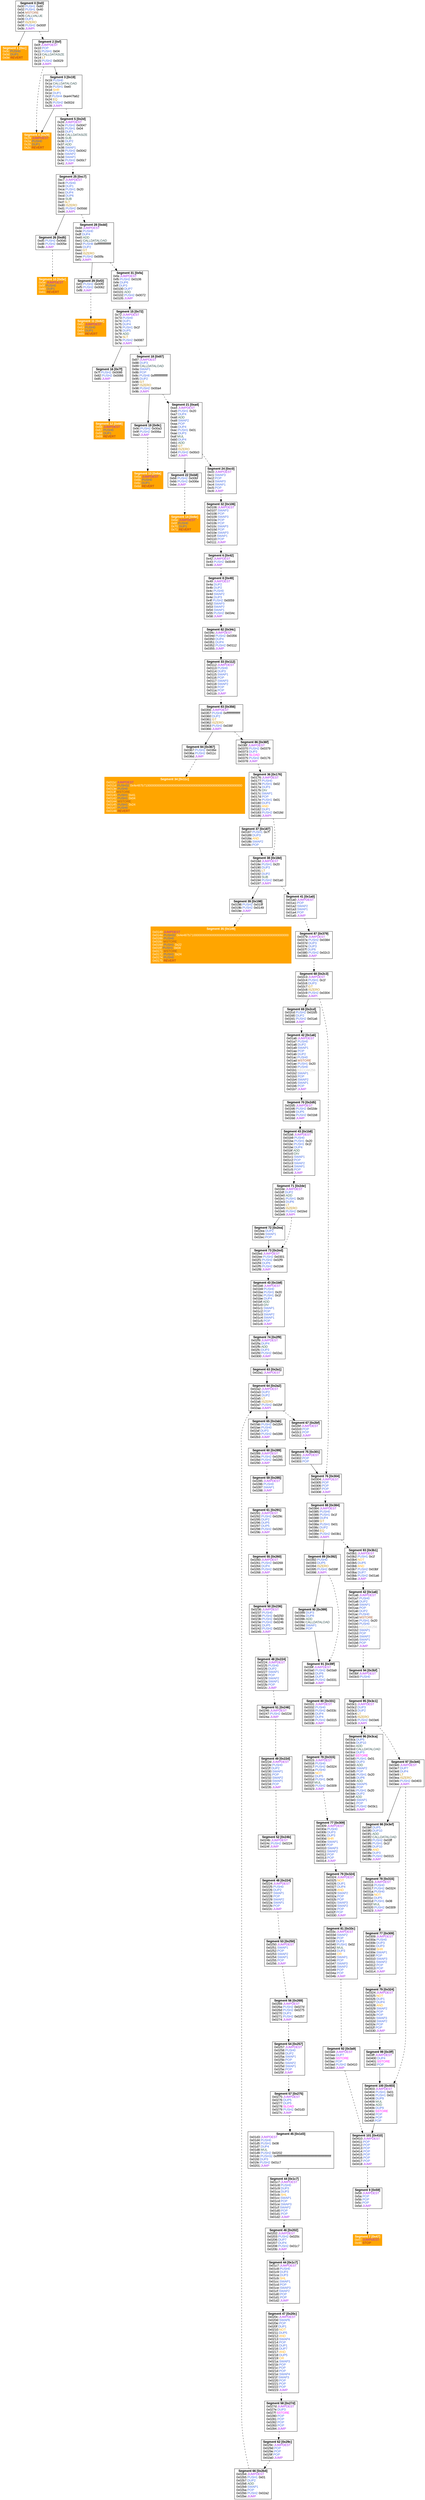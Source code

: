 digraph CFG {
node [shape=box]
node[fontname=arial]
edge[fontname=arial]
ranking=TB
 s0_0 [label=<
<B>Segment 0 [0x0]</B><BR ALIGN="CENTER"/>
0x00:<FONT color="royalblue">PUSH1</FONT> 0x80 <BR ALIGN="LEFT"/>
0x02:<FONT color="royalblue">PUSH1</FONT> 0x40 <BR ALIGN="LEFT"/>
0x04:<FONT color="sienna">MSTORE</FONT> <BR ALIGN="LEFT"/>
0x05:<FONT color="darkslategrey">CALLVALUE</FONT> <BR ALIGN="LEFT"/>
0x06:<FONT color="royalblue">DUP1</FONT> <BR ALIGN="LEFT"/>
0x07:<FONT color="darkgoldenrod">ISZERO</FONT> <BR ALIGN="LEFT"/>
0x08:<FONT color="royalblue">PUSH2</FONT> 0x000f <BR ALIGN="LEFT"/>
0x0b:<FONT color="purple">JUMPI</FONT> <BR ALIGN="LEFT"/>
> tooltip=<Stack Size &#916;: +1&#10;Exit Jump target: Constant 0xf&#10;Stack Size on Entry &#8805; 0>]
s0_1 [style=filled,color=orange,fontcolor=white,label=<
<B>Segment 1 [0xc]</B><BR ALIGN="CENTER"/>
0x0c:<FONT color="royalblue">PUSH0</FONT> <BR ALIGN="LEFT"/>
0x0d:<FONT color="royalblue">DUP1</FONT> <BR ALIGN="LEFT"/>
0x0e:<FONT color="brown">REVERT</FONT> <BR ALIGN="LEFT"/>
> tooltip=<Stack Size &#916;: +2&#10;Stack Size on Entry &#8805; 0>]
s1_1 [label=<
<B>Segment 2 [0xf]</B><BR ALIGN="CENTER"/>
0x0f:<FONT color="purple">JUMPDEST</FONT> <BR ALIGN="LEFT"/>
0x10:<FONT color="royalblue">POP</FONT> <BR ALIGN="LEFT"/>
0x11:<FONT color="royalblue">PUSH1</FONT> 0x04 <BR ALIGN="LEFT"/>
0x13:<FONT color="darkslategrey">CALLDATASIZE</FONT> <BR ALIGN="LEFT"/>
0x14:<FONT color="darkgoldenrod">LT</FONT> <BR ALIGN="LEFT"/>
0x15:<FONT color="royalblue">PUSH2</FONT> 0x0029 <BR ALIGN="LEFT"/>
0x18:<FONT color="purple">JUMPI</FONT> <BR ALIGN="LEFT"/>
> tooltip=<Stack Size &#916;: -1&#10;Exit Jump target: Constant 0x29&#10;Stack Size on Entry &#8805; 1>]
s1_2 [label=<
<B>Segment 3 [0x19]</B><BR ALIGN="CENTER"/>
0x19:<FONT color="royalblue">PUSH0</FONT> <BR ALIGN="LEFT"/>
0x1a:<FONT color="darkslategrey">CALLDATALOAD</FONT> <BR ALIGN="LEFT"/>
0x1b:<FONT color="royalblue">PUSH1</FONT> 0xe0 <BR ALIGN="LEFT"/>
0x1d:<FONT color="orange">SHR</FONT> <BR ALIGN="LEFT"/>
0x1e:<FONT color="royalblue">DUP1</FONT> <BR ALIGN="LEFT"/>
0x1f:<FONT color="royalblue">PUSH4</FONT> 0xa447fa62 <BR ALIGN="LEFT"/>
0x24:<FONT color="darkgoldenrod">EQ</FONT> <BR ALIGN="LEFT"/>
0x25:<FONT color="royalblue">PUSH2</FONT> 0x002d <BR ALIGN="LEFT"/>
0x28:<FONT color="purple">JUMPI</FONT> <BR ALIGN="LEFT"/>
> tooltip=<Stack Size &#916;: +1&#10;Exit Jump target: Constant 0x2d&#10;Stack Size on Entry &#8805; 0>]
s1_3 [style=filled,color=orange,fontcolor=white,label=<
<B>Segment 4 [0x29]</B><BR ALIGN="CENTER"/>
0x29:<FONT color="purple">JUMPDEST</FONT> <BR ALIGN="LEFT"/>
0x2a:<FONT color="royalblue">PUSH0</FONT> <BR ALIGN="LEFT"/>
0x2b:<FONT color="royalblue">DUP1</FONT> <BR ALIGN="LEFT"/>
0x2c:<FONT color="brown">REVERT</FONT> <BR ALIGN="LEFT"/>
> tooltip=<Stack Size &#916;: +2&#10;Stack Size on Entry &#8805; 0>]
s5_3 [label=<
<B>Segment 5 [0x2d]</B><BR ALIGN="CENTER"/>
0x2d:<FONT color="purple">JUMPDEST</FONT> <BR ALIGN="LEFT"/>
0x2e:<FONT color="royalblue">PUSH2</FONT> 0x0047 <BR ALIGN="LEFT"/>
0x31:<FONT color="royalblue">PUSH1</FONT> 0x04 <BR ALIGN="LEFT"/>
0x33:<FONT color="royalblue">DUP1</FONT> <BR ALIGN="LEFT"/>
0x34:<FONT color="darkslategrey">CALLDATASIZE</FONT> <BR ALIGN="LEFT"/>
0x35:<FONT color="#316152">SUB</FONT> <BR ALIGN="LEFT"/>
0x36:<FONT color="royalblue">DUP2</FONT> <BR ALIGN="LEFT"/>
0x37:<FONT color="#316152">ADD</FONT> <BR ALIGN="LEFT"/>
0x38:<FONT color="royalblue">SWAP1</FONT> <BR ALIGN="LEFT"/>
0x39:<FONT color="royalblue">PUSH2</FONT> 0x0042 <BR ALIGN="LEFT"/>
0x3c:<FONT color="royalblue">SWAP2</FONT> <BR ALIGN="LEFT"/>
0x3d:<FONT color="royalblue">SWAP1</FONT> <BR ALIGN="LEFT"/>
0x3e:<FONT color="royalblue">PUSH2</FONT> 0x00c7 <BR ALIGN="LEFT"/>
0x41:<FONT color="purple">JUMP</FONT> <BR ALIGN="LEFT"/>
> tooltip=<Stack Size &#916;: +4&#10;Exit Jump target: Constant 0xc7&#10;Stack Size on Entry &#8805; 0>]
s13_4 [label=<
<B>Segment 25 [0xc7]</B><BR ALIGN="CENTER"/>
0xc7:<FONT color="purple">JUMPDEST</FONT> <BR ALIGN="LEFT"/>
0xc8:<FONT color="royalblue">PUSH0</FONT> <BR ALIGN="LEFT"/>
0xc9:<FONT color="royalblue">DUP1</FONT> <BR ALIGN="LEFT"/>
0xca:<FONT color="royalblue">PUSH1</FONT> 0x20 <BR ALIGN="LEFT"/>
0xcc:<FONT color="royalblue">DUP4</FONT> <BR ALIGN="LEFT"/>
0xcd:<FONT color="royalblue">DUP6</FONT> <BR ALIGN="LEFT"/>
0xce:<FONT color="#316152">SUB</FONT> <BR ALIGN="LEFT"/>
0xcf:<FONT color="darkgoldenrod">SLT</FONT> <BR ALIGN="LEFT"/>
0xd0:<FONT color="darkgoldenrod">ISZERO</FONT> <BR ALIGN="LEFT"/>
0xd1:<FONT color="royalblue">PUSH2</FONT> 0x00dd <BR ALIGN="LEFT"/>
0xd4:<FONT color="purple">JUMPI</FONT> <BR ALIGN="LEFT"/>
> tooltip=<Stack Size &#916;: +2&#10;Exit Jump target: Constant 0xdd&#10;Stack Size on Entry &#8805; 2>]
s4093_12 [label=<
<B>Segment 6 [0x42]</B><BR ALIGN="CENTER"/>
0x42:<FONT color="purple">JUMPDEST</FONT> <BR ALIGN="LEFT"/>
0x43:<FONT color="royalblue">PUSH2</FONT> 0x0049 <BR ALIGN="LEFT"/>
0x46:<FONT color="purple">JUMP</FONT> <BR ALIGN="LEFT"/>
> tooltip=<Stack Size &#916;: 0&#10;Exit Jump target: Constant 0x49&#10;Stack Size on Entry &#8805; 0>]
s8189_13 [label=<
<B>Segment 8 [0x49]</B><BR ALIGN="CENTER"/>
0x49:<FONT color="purple">JUMPDEST</FONT> <BR ALIGN="LEFT"/>
0x4a:<FONT color="royalblue">DUP2</FONT> <BR ALIGN="LEFT"/>
0x4b:<FONT color="royalblue">DUP2</FONT> <BR ALIGN="LEFT"/>
0x4c:<FONT color="royalblue">PUSH0</FONT> <BR ALIGN="LEFT"/>
0x4d:<FONT color="royalblue">SWAP2</FONT> <BR ALIGN="LEFT"/>
0x4e:<FONT color="royalblue">DUP3</FONT> <BR ALIGN="LEFT"/>
0x4f:<FONT color="royalblue">PUSH2</FONT> 0x0059 <BR ALIGN="LEFT"/>
0x52:<FONT color="royalblue">SWAP3</FONT> <BR ALIGN="LEFT"/>
0x53:<FONT color="royalblue">SWAP2</FONT> <BR ALIGN="LEFT"/>
0x54:<FONT color="royalblue">SWAP1</FONT> <BR ALIGN="LEFT"/>
0x55:<FONT color="royalblue">PUSH2</FONT> 0x034c <BR ALIGN="LEFT"/>
0x58:<FONT color="purple">JUMP</FONT> <BR ALIGN="LEFT"/>
> tooltip=<Stack Size &#916;: +5&#10;Exit Jump target: Constant 0x34c&#10;Stack Size on Entry &#8805; 2>]
s16381_14 [label=<
<B>Segment 82 [0x34c]</B><BR ALIGN="CENTER"/>
0x034c:<FONT color="purple">JUMPDEST</FONT> <BR ALIGN="LEFT"/>
0x034d:<FONT color="royalblue">PUSH2</FONT> 0x0356 <BR ALIGN="LEFT"/>
0x0350:<FONT color="royalblue">DUP4</FONT> <BR ALIGN="LEFT"/>
0x0351:<FONT color="royalblue">DUP4</FONT> <BR ALIGN="LEFT"/>
0x0352:<FONT color="royalblue">PUSH2</FONT> 0x0112 <BR ALIGN="LEFT"/>
0x0355:<FONT color="purple">JUMP</FONT> <BR ALIGN="LEFT"/>
> tooltip=<Stack Size &#916;: +3&#10;Exit Jump target: Constant 0x112&#10;Stack Size on Entry &#8805; 3>]
s560947684179965_49 [label=<
<B>Segment 9 [0x59]</B><BR ALIGN="CENTER"/>
0x59:<FONT color="purple">JUMPDEST</FONT> <BR ALIGN="LEFT"/>
0x5a:<FONT color="royalblue">POP</FONT> <BR ALIGN="LEFT"/>
0x5b:<FONT color="royalblue">POP</FONT> <BR ALIGN="LEFT"/>
0x5c:<FONT color="royalblue">POP</FONT> <BR ALIGN="LEFT"/>
0x5d:<FONT color="purple">JUMP</FONT> <BR ALIGN="LEFT"/>
> tooltip=<Stack Size &#916;: -4&#10;Exit Jump target: Stack on Entry.Peek(3)&#10;Stack Size on Entry &#8805; 4>]
s1123897637601277_50 [style=filled,color=orange,fontcolor=white,label=<
<B>Segment 7 [0x47]</B><BR ALIGN="CENTER"/>
0x47:<FONT color="purple">JUMPDEST</FONT> <BR ALIGN="LEFT"/>
0x48:<FONT color="brown">STOP</FONT> <BR ALIGN="LEFT"/>
> tooltip=<Stack Size &#916;: 0&#10;Stack Size on Entry &#8805; 0>]
s125_7 [label=<
<B>Segment 15 [0x72]</B><BR ALIGN="CENTER"/>
0x72:<FONT color="purple">JUMPDEST</FONT> <BR ALIGN="LEFT"/>
0x73:<FONT color="royalblue">PUSH0</FONT> <BR ALIGN="LEFT"/>
0x74:<FONT color="royalblue">DUP1</FONT> <BR ALIGN="LEFT"/>
0x75:<FONT color="royalblue">DUP4</FONT> <BR ALIGN="LEFT"/>
0x76:<FONT color="royalblue">PUSH1</FONT> 0x1f <BR ALIGN="LEFT"/>
0x78:<FONT color="royalblue">DUP5</FONT> <BR ALIGN="LEFT"/>
0x79:<FONT color="#316152">ADD</FONT> <BR ALIGN="LEFT"/>
0x7a:<FONT color="darkgoldenrod">SLT</FONT> <BR ALIGN="LEFT"/>
0x7b:<FONT color="royalblue">PUSH2</FONT> 0x0087 <BR ALIGN="LEFT"/>
0x7e:<FONT color="purple">JUMPI</FONT> <BR ALIGN="LEFT"/>
> tooltip=<Stack Size &#916;: +2&#10;Exit Jump target: Constant 0x87&#10;Stack Size on Entry &#8805; 2>]
s125_8 [label=<
<B>Segment 16 [0x7f]</B><BR ALIGN="CENTER"/>
0x7f:<FONT color="royalblue">PUSH2</FONT> 0x0086 <BR ALIGN="LEFT"/>
0x82:<FONT color="royalblue">PUSH2</FONT> 0x0066 <BR ALIGN="LEFT"/>
0x85:<FONT color="purple">JUMP</FONT> <BR ALIGN="LEFT"/>
> tooltip=<Stack Size &#916;: +1&#10;Exit Jump target: Constant 0x66&#10;Stack Size on Entry &#8805; 0>]
s253_8 [label=<
<B>Segment 18 [0x87]</B><BR ALIGN="CENTER"/>
0x87:<FONT color="purple">JUMPDEST</FONT> <BR ALIGN="LEFT"/>
0x88:<FONT color="royalblue">DUP3</FONT> <BR ALIGN="LEFT"/>
0x89:<FONT color="darkslategrey">CALLDATALOAD</FONT> <BR ALIGN="LEFT"/>
0x8a:<FONT color="royalblue">SWAP1</FONT> <BR ALIGN="LEFT"/>
0x8b:<FONT color="royalblue">POP</FONT> <BR ALIGN="LEFT"/>
0x8c:<FONT color="royalblue">PUSH8</FONT> 0xffffffffffffffff <BR ALIGN="LEFT"/>
0x95:<FONT color="royalblue">DUP2</FONT> <BR ALIGN="LEFT"/>
0x96:<FONT color="darkgoldenrod">GT</FONT> <BR ALIGN="LEFT"/>
0x97:<FONT color="darkgoldenrod">ISZERO</FONT> <BR ALIGN="LEFT"/>
0x98:<FONT color="royalblue">PUSH2</FONT> 0x00a4 <BR ALIGN="LEFT"/>
0x9b:<FONT color="purple">JUMPI</FONT> <BR ALIGN="LEFT"/>
> tooltip=<Stack Size &#916;: 0&#10;Exit Jump target: Constant 0xa4&#10;Stack Size on Entry &#8805; 3>]
s381_9 [style=filled,color=orange,fontcolor=white,label=<
<B>Segment 12 [0x66]</B><BR ALIGN="CENTER"/>
0x66:<FONT color="purple">JUMPDEST</FONT> <BR ALIGN="LEFT"/>
0x67:<FONT color="royalblue">PUSH0</FONT> <BR ALIGN="LEFT"/>
0x68:<FONT color="royalblue">DUP1</FONT> <BR ALIGN="LEFT"/>
0x69:<FONT color="brown">REVERT</FONT> <BR ALIGN="LEFT"/>
> tooltip=<Stack Size &#916;: +2&#10;Stack Size on Entry &#8805; 0>]
s253_9 [label=<
<B>Segment 19 [0x9c]</B><BR ALIGN="CENTER"/>
0x9c:<FONT color="royalblue">PUSH2</FONT> 0x00a3 <BR ALIGN="LEFT"/>
0x9f:<FONT color="royalblue">PUSH2</FONT> 0x006a <BR ALIGN="LEFT"/>
0xa2:<FONT color="purple">JUMP</FONT> <BR ALIGN="LEFT"/>
> tooltip=<Stack Size &#916;: +1&#10;Exit Jump target: Constant 0x6a&#10;Stack Size on Entry &#8805; 0>]
s509_9 [label=<
<B>Segment 21 [0xa4]</B><BR ALIGN="CENTER"/>
0xa4:<FONT color="purple">JUMPDEST</FONT> <BR ALIGN="LEFT"/>
0xa5:<FONT color="royalblue">PUSH1</FONT> 0x20 <BR ALIGN="LEFT"/>
0xa7:<FONT color="royalblue">DUP4</FONT> <BR ALIGN="LEFT"/>
0xa8:<FONT color="#316152">ADD</FONT> <BR ALIGN="LEFT"/>
0xa9:<FONT color="royalblue">SWAP2</FONT> <BR ALIGN="LEFT"/>
0xaa:<FONT color="royalblue">POP</FONT> <BR ALIGN="LEFT"/>
0xab:<FONT color="royalblue">DUP4</FONT> <BR ALIGN="LEFT"/>
0xac:<FONT color="royalblue">PUSH1</FONT> 0x01 <BR ALIGN="LEFT"/>
0xae:<FONT color="royalblue">DUP3</FONT> <BR ALIGN="LEFT"/>
0xaf:<FONT color="#316152">MUL</FONT> <BR ALIGN="LEFT"/>
0xb0:<FONT color="royalblue">DUP4</FONT> <BR ALIGN="LEFT"/>
0xb1:<FONT color="#316152">ADD</FONT> <BR ALIGN="LEFT"/>
0xb2:<FONT color="darkgoldenrod">GT</FONT> <BR ALIGN="LEFT"/>
0xb3:<FONT color="darkgoldenrod">ISZERO</FONT> <BR ALIGN="LEFT"/>
0xb4:<FONT color="royalblue">PUSH2</FONT> 0x00c0 <BR ALIGN="LEFT"/>
0xb7:<FONT color="purple">JUMPI</FONT> <BR ALIGN="LEFT"/>
> tooltip=<Stack Size &#916;: 0&#10;Exit Jump target: Constant 0xc0&#10;Stack Size on Entry &#8805; 4>]
s765_10 [style=filled,color=orange,fontcolor=white,label=<
<B>Segment 13 [0x6a]</B><BR ALIGN="CENTER"/>
0x6a:<FONT color="purple">JUMPDEST</FONT> <BR ALIGN="LEFT"/>
0x6b:<FONT color="royalblue">PUSH0</FONT> <BR ALIGN="LEFT"/>
0x6c:<FONT color="royalblue">DUP1</FONT> <BR ALIGN="LEFT"/>
0x6d:<FONT color="brown">REVERT</FONT> <BR ALIGN="LEFT"/>
> tooltip=<Stack Size &#916;: +2&#10;Stack Size on Entry &#8805; 0>]
s509_10 [label=<
<B>Segment 22 [0xb8]</B><BR ALIGN="CENTER"/>
0xb8:<FONT color="royalblue">PUSH2</FONT> 0x00bf <BR ALIGN="LEFT"/>
0xbb:<FONT color="royalblue">PUSH2</FONT> 0x006e <BR ALIGN="LEFT"/>
0xbe:<FONT color="purple">JUMP</FONT> <BR ALIGN="LEFT"/>
> tooltip=<Stack Size &#916;: +1&#10;Exit Jump target: Constant 0x6e&#10;Stack Size on Entry &#8805; 0>]
s1021_10 [label=<
<B>Segment 24 [0xc0]</B><BR ALIGN="CENTER"/>
0xc0:<FONT color="purple">JUMPDEST</FONT> <BR ALIGN="LEFT"/>
0xc1:<FONT color="royalblue">SWAP3</FONT> <BR ALIGN="LEFT"/>
0xc2:<FONT color="royalblue">POP</FONT> <BR ALIGN="LEFT"/>
0xc3:<FONT color="royalblue">SWAP3</FONT> <BR ALIGN="LEFT"/>
0xc4:<FONT color="royalblue">SWAP1</FONT> <BR ALIGN="LEFT"/>
0xc5:<FONT color="royalblue">POP</FONT> <BR ALIGN="LEFT"/>
0xc6:<FONT color="purple">JUMP</FONT> <BR ALIGN="LEFT"/>
> tooltip=<Stack Size &#916;: -3&#10;Exit Jump target: Stack on Entry.Peek(4)&#10;Stack Size on Entry &#8805; 5>]
s1533_11 [style=filled,color=orange,fontcolor=white,label=<
<B>Segment 14 [0x6e]</B><BR ALIGN="CENTER"/>
0x6e:<FONT color="purple">JUMPDEST</FONT> <BR ALIGN="LEFT"/>
0x6f:<FONT color="royalblue">PUSH0</FONT> <BR ALIGN="LEFT"/>
0x70:<FONT color="royalblue">DUP1</FONT> <BR ALIGN="LEFT"/>
0x71:<FONT color="brown">REVERT</FONT> <BR ALIGN="LEFT"/>
> tooltip=<Stack Size &#916;: +2&#10;Stack Size on Entry &#8805; 0>]
s2045_11 [label=<
<B>Segment 32 [0x106]</B><BR ALIGN="CENTER"/>
0x0106:<FONT color="purple">JUMPDEST</FONT> <BR ALIGN="LEFT"/>
0x0107:<FONT color="royalblue">SWAP3</FONT> <BR ALIGN="LEFT"/>
0x0108:<FONT color="royalblue">POP</FONT> <BR ALIGN="LEFT"/>
0x0109:<FONT color="royalblue">SWAP3</FONT> <BR ALIGN="LEFT"/>
0x010a:<FONT color="royalblue">POP</FONT> <BR ALIGN="LEFT"/>
0x010b:<FONT color="royalblue">POP</FONT> <BR ALIGN="LEFT"/>
0x010c:<FONT color="royalblue">SWAP3</FONT> <BR ALIGN="LEFT"/>
0x010d:<FONT color="royalblue">POP</FONT> <BR ALIGN="LEFT"/>
0x010e:<FONT color="royalblue">SWAP3</FONT> <BR ALIGN="LEFT"/>
0x010f:<FONT color="royalblue">SWAP1</FONT> <BR ALIGN="LEFT"/>
0x0110:<FONT color="royalblue">POP</FONT> <BR ALIGN="LEFT"/>
0x0111:<FONT color="purple">JUMP</FONT> <BR ALIGN="LEFT"/>
> tooltip=<Stack Size &#916;: -6&#10;Exit Jump target: Stack on Entry.Peek(7)&#10;Stack Size on Entry &#8805; 8>]
s13_5 [label=<
<B>Segment 26 [0xd5]</B><BR ALIGN="CENTER"/>
0xd5:<FONT color="royalblue">PUSH2</FONT> 0x00dc <BR ALIGN="LEFT"/>
0xd8:<FONT color="royalblue">PUSH2</FONT> 0x005e <BR ALIGN="LEFT"/>
0xdb:<FONT color="purple">JUMP</FONT> <BR ALIGN="LEFT"/>
> tooltip=<Stack Size &#916;: +1&#10;Exit Jump target: Constant 0x5e&#10;Stack Size on Entry &#8805; 0>]
s29_5 [label=<
<B>Segment 28 [0xdd]</B><BR ALIGN="CENTER"/>
0xdd:<FONT color="purple">JUMPDEST</FONT> <BR ALIGN="LEFT"/>
0xde:<FONT color="royalblue">PUSH0</FONT> <BR ALIGN="LEFT"/>
0xdf:<FONT color="royalblue">DUP4</FONT> <BR ALIGN="LEFT"/>
0xe0:<FONT color="#316152">ADD</FONT> <BR ALIGN="LEFT"/>
0xe1:<FONT color="darkslategrey">CALLDATALOAD</FONT> <BR ALIGN="LEFT"/>
0xe2:<FONT color="royalblue">PUSH8</FONT> 0xffffffffffffffff <BR ALIGN="LEFT"/>
0xeb:<FONT color="royalblue">DUP2</FONT> <BR ALIGN="LEFT"/>
0xec:<FONT color="darkgoldenrod">GT</FONT> <BR ALIGN="LEFT"/>
0xed:<FONT color="darkgoldenrod">ISZERO</FONT> <BR ALIGN="LEFT"/>
0xee:<FONT color="royalblue">PUSH2</FONT> 0x00fa <BR ALIGN="LEFT"/>
0xf1:<FONT color="purple">JUMPI</FONT> <BR ALIGN="LEFT"/>
> tooltip=<Stack Size &#916;: +1&#10;Exit Jump target: Constant 0xfa&#10;Stack Size on Entry &#8805; 3>]
s45_6 [style=filled,color=orange,fontcolor=white,label=<
<B>Segment 10 [0x5e]</B><BR ALIGN="CENTER"/>
0x5e:<FONT color="purple">JUMPDEST</FONT> <BR ALIGN="LEFT"/>
0x5f:<FONT color="royalblue">PUSH0</FONT> <BR ALIGN="LEFT"/>
0x60:<FONT color="royalblue">DUP1</FONT> <BR ALIGN="LEFT"/>
0x61:<FONT color="brown">REVERT</FONT> <BR ALIGN="LEFT"/>
> tooltip=<Stack Size &#916;: +2&#10;Stack Size on Entry &#8805; 0>]
s29_6 [label=<
<B>Segment 29 [0xf2]</B><BR ALIGN="CENTER"/>
0xf2:<FONT color="royalblue">PUSH2</FONT> 0x00f9 <BR ALIGN="LEFT"/>
0xf5:<FONT color="royalblue">PUSH2</FONT> 0x0062 <BR ALIGN="LEFT"/>
0xf8:<FONT color="purple">JUMP</FONT> <BR ALIGN="LEFT"/>
> tooltip=<Stack Size &#916;: +1&#10;Exit Jump target: Constant 0x62&#10;Stack Size on Entry &#8805; 0>]
s61_6 [label=<
<B>Segment 31 [0xfa]</B><BR ALIGN="CENTER"/>
0xfa:<FONT color="purple">JUMPDEST</FONT> <BR ALIGN="LEFT"/>
0xfb:<FONT color="royalblue">PUSH2</FONT> 0x0106 <BR ALIGN="LEFT"/>
0xfe:<FONT color="royalblue">DUP6</FONT> <BR ALIGN="LEFT"/>
0xff:<FONT color="royalblue">DUP3</FONT> <BR ALIGN="LEFT"/>
0x0100:<FONT color="royalblue">DUP7</FONT> <BR ALIGN="LEFT"/>
0x0101:<FONT color="#316152">ADD</FONT> <BR ALIGN="LEFT"/>
0x0102:<FONT color="royalblue">PUSH2</FONT> 0x0072 <BR ALIGN="LEFT"/>
0x0105:<FONT color="purple">JUMP</FONT> <BR ALIGN="LEFT"/>
> tooltip=<Stack Size &#916;: +3&#10;Exit Jump target: Constant 0x72&#10;Stack Size on Entry &#8805; 5>]
s93_7 [style=filled,color=orange,fontcolor=white,label=<
<B>Segment 11 [0x62]</B><BR ALIGN="CENTER"/>
0x62:<FONT color="purple">JUMPDEST</FONT> <BR ALIGN="LEFT"/>
0x63:<FONT color="royalblue">PUSH0</FONT> <BR ALIGN="LEFT"/>
0x64:<FONT color="royalblue">DUP1</FONT> <BR ALIGN="LEFT"/>
0x65:<FONT color="brown">REVERT</FONT> <BR ALIGN="LEFT"/>
> tooltip=<Stack Size &#916;: +2&#10;Stack Size on Entry &#8805; 0>]
s32765_15 [label=<
<B>Segment 33 [0x112]</B><BR ALIGN="CENTER"/>
0x0112:<FONT color="purple">JUMPDEST</FONT> <BR ALIGN="LEFT"/>
0x0113:<FONT color="royalblue">PUSH0</FONT> <BR ALIGN="LEFT"/>
0x0114:<FONT color="royalblue">DUP3</FONT> <BR ALIGN="LEFT"/>
0x0115:<FONT color="royalblue">SWAP1</FONT> <BR ALIGN="LEFT"/>
0x0116:<FONT color="royalblue">POP</FONT> <BR ALIGN="LEFT"/>
0x0117:<FONT color="royalblue">SWAP3</FONT> <BR ALIGN="LEFT"/>
0x0118:<FONT color="royalblue">SWAP2</FONT> <BR ALIGN="LEFT"/>
0x0119:<FONT color="royalblue">POP</FONT> <BR ALIGN="LEFT"/>
0x011a:<FONT color="royalblue">POP</FONT> <BR ALIGN="LEFT"/>
0x011b:<FONT color="purple">JUMP</FONT> <BR ALIGN="LEFT"/>
> tooltip=<Stack Size &#916;: -2&#10;Exit Jump target: Stack on Entry.Peek(2)&#10;Stack Size on Entry &#8805; 3>]
s65533_16 [label=<
<B>Segment 83 [0x356]</B><BR ALIGN="CENTER"/>
0x0356:<FONT color="purple">JUMPDEST</FONT> <BR ALIGN="LEFT"/>
0x0357:<FONT color="royalblue">PUSH8</FONT> 0xffffffffffffffff <BR ALIGN="LEFT"/>
0x0360:<FONT color="royalblue">DUP2</FONT> <BR ALIGN="LEFT"/>
0x0361:<FONT color="darkgoldenrod">GT</FONT> <BR ALIGN="LEFT"/>
0x0362:<FONT color="darkgoldenrod">ISZERO</FONT> <BR ALIGN="LEFT"/>
0x0363:<FONT color="royalblue">PUSH2</FONT> 0x036f <BR ALIGN="LEFT"/>
0x0366:<FONT color="purple">JUMPI</FONT> <BR ALIGN="LEFT"/>
> tooltip=<Stack Size &#916;: 0&#10;Exit Jump target: Constant 0x36f&#10;Stack Size on Entry &#8805; 1>]
s262141_18 [label=<
<B>Segment 36 [0x176]</B><BR ALIGN="CENTER"/>
0x0176:<FONT color="purple">JUMPDEST</FONT> <BR ALIGN="LEFT"/>
0x0177:<FONT color="royalblue">PUSH0</FONT> <BR ALIGN="LEFT"/>
0x0178:<FONT color="royalblue">PUSH1</FONT> 0x02 <BR ALIGN="LEFT"/>
0x017a:<FONT color="royalblue">DUP3</FONT> <BR ALIGN="LEFT"/>
0x017b:<FONT color="#316152">DIV</FONT> <BR ALIGN="LEFT"/>
0x017c:<FONT color="royalblue">SWAP1</FONT> <BR ALIGN="LEFT"/>
0x017d:<FONT color="royalblue">POP</FONT> <BR ALIGN="LEFT"/>
0x017e:<FONT color="royalblue">PUSH1</FONT> 0x01 <BR ALIGN="LEFT"/>
0x0180:<FONT color="royalblue">DUP3</FONT> <BR ALIGN="LEFT"/>
0x0181:<FONT color="orange">AND</FONT> <BR ALIGN="LEFT"/>
0x0182:<FONT color="royalblue">DUP1</FONT> <BR ALIGN="LEFT"/>
0x0183:<FONT color="royalblue">PUSH2</FONT> 0x018d <BR ALIGN="LEFT"/>
0x0186:<FONT color="purple">JUMPI</FONT> <BR ALIGN="LEFT"/>
> tooltip=<Stack Size &#916;: +2&#10;Exit Jump target: Constant 0x18d&#10;Stack Size on Entry &#8805; 1>]
s262141_19 [label=<
<B>Segment 37 [0x187]</B><BR ALIGN="CENTER"/>
0x0187:<FONT color="royalblue">PUSH1</FONT> 0x7f <BR ALIGN="LEFT"/>
0x0189:<FONT color="royalblue">DUP3</FONT> <BR ALIGN="LEFT"/>
0x018a:<FONT color="orange">AND</FONT> <BR ALIGN="LEFT"/>
0x018b:<FONT color="royalblue">SWAP2</FONT> <BR ALIGN="LEFT"/>
0x018c:<FONT color="royalblue">POP</FONT> <BR ALIGN="LEFT"/>
> tooltip=<Stack Size &#916;: 0&#10;Stack Size on Entry &#8805; 2>]
s262141_20 [label=<
<B>Segment 38 [0x18d]</B><BR ALIGN="CENTER"/>
0x018d:<FONT color="purple">JUMPDEST</FONT> <BR ALIGN="LEFT"/>
0x018e:<FONT color="royalblue">PUSH1</FONT> 0x20 <BR ALIGN="LEFT"/>
0x0190:<FONT color="royalblue">DUP3</FONT> <BR ALIGN="LEFT"/>
0x0191:<FONT color="darkgoldenrod">LT</FONT> <BR ALIGN="LEFT"/>
0x0192:<FONT color="royalblue">DUP2</FONT> <BR ALIGN="LEFT"/>
0x0193:<FONT color="#316152">SUB</FONT> <BR ALIGN="LEFT"/>
0x0194:<FONT color="royalblue">PUSH2</FONT> 0x01a0 <BR ALIGN="LEFT"/>
0x0197:<FONT color="purple">JUMPI</FONT> <BR ALIGN="LEFT"/>
> tooltip=<Stack Size &#916;: 0&#10;Exit Jump target: Constant 0x1a0&#10;Stack Size on Entry &#8805; 2>]
s262141_21 [label=<
<B>Segment 39 [0x198]</B><BR ALIGN="CENTER"/>
0x0198:<FONT color="royalblue">PUSH2</FONT> 0x019f <BR ALIGN="LEFT"/>
0x019b:<FONT color="royalblue">PUSH2</FONT> 0x0149 <BR ALIGN="LEFT"/>
0x019e:<FONT color="purple">JUMP</FONT> <BR ALIGN="LEFT"/>
> tooltip=<Stack Size &#916;: +1&#10;Exit Jump target: Constant 0x149&#10;Stack Size on Entry &#8805; 0>]
s1310717_21 [label=<
<B>Segment 41 [0x1a0]</B><BR ALIGN="CENTER"/>
0x01a0:<FONT color="purple">JUMPDEST</FONT> <BR ALIGN="LEFT"/>
0x01a1:<FONT color="royalblue">POP</FONT> <BR ALIGN="LEFT"/>
0x01a2:<FONT color="royalblue">SWAP2</FONT> <BR ALIGN="LEFT"/>
0x01a3:<FONT color="royalblue">SWAP1</FONT> <BR ALIGN="LEFT"/>
0x01a4:<FONT color="royalblue">POP</FONT> <BR ALIGN="LEFT"/>
0x01a5:<FONT color="purple">JUMP</FONT> <BR ALIGN="LEFT"/>
> tooltip=<Stack Size &#916;: -3&#10;Exit Jump target: Stack on Entry.Peek(3)&#10;Stack Size on Entry &#8805; 4>]
s2359293_22 [style=filled,color=orange,fontcolor=white,label=<
<B>Segment 35 [0x149]</B><BR ALIGN="CENTER"/>
0x0149:<FONT color="purple">JUMPDEST</FONT> <BR ALIGN="LEFT"/>
0x014a:<FONT color="royalblue">PUSH32</FONT> 0x4e487b7100000000000000000000000000000000000000000000000000000000 <BR ALIGN="LEFT"/>
0x016b:<FONT color="royalblue">PUSH0</FONT> <BR ALIGN="LEFT"/>
0x016c:<FONT color="sienna">MSTORE</FONT> <BR ALIGN="LEFT"/>
0x016d:<FONT color="royalblue">PUSH1</FONT> 0x22 <BR ALIGN="LEFT"/>
0x016f:<FONT color="royalblue">PUSH1</FONT> 0x04 <BR ALIGN="LEFT"/>
0x0171:<FONT color="sienna">MSTORE</FONT> <BR ALIGN="LEFT"/>
0x0172:<FONT color="royalblue">PUSH1</FONT> 0x24 <BR ALIGN="LEFT"/>
0x0174:<FONT color="royalblue">PUSH0</FONT> <BR ALIGN="LEFT"/>
0x0175:<FONT color="brown">REVERT</FONT> <BR ALIGN="LEFT"/>
> tooltip=<Stack Size &#916;: +2&#10;Stack Size on Entry &#8805; 0>]
s3407869_22 [label=<
<B>Segment 87 [0x379]</B><BR ALIGN="CENTER"/>
0x0379:<FONT color="purple">JUMPDEST</FONT> <BR ALIGN="LEFT"/>
0x037a:<FONT color="royalblue">PUSH2</FONT> 0x0384 <BR ALIGN="LEFT"/>
0x037d:<FONT color="royalblue">DUP3</FONT> <BR ALIGN="LEFT"/>
0x037e:<FONT color="royalblue">DUP3</FONT> <BR ALIGN="LEFT"/>
0x037f:<FONT color="royalblue">DUP6</FONT> <BR ALIGN="LEFT"/>
0x0380:<FONT color="royalblue">PUSH2</FONT> 0x02c3 <BR ALIGN="LEFT"/>
0x0383:<FONT color="purple">JUMP</FONT> <BR ALIGN="LEFT"/>
> tooltip=<Stack Size &#916;: +4&#10;Exit Jump target: Constant 0x2c3&#10;Stack Size on Entry &#8805; 3>]
s24379389_25 [label=<
<B>Segment 42 [0x1a6]</B><BR ALIGN="CENTER"/>
0x01a6:<FONT color="purple">JUMPDEST</FONT> <BR ALIGN="LEFT"/>
0x01a7:<FONT color="royalblue">PUSH0</FONT> <BR ALIGN="LEFT"/>
0x01a8:<FONT color="royalblue">DUP2</FONT> <BR ALIGN="LEFT"/>
0x01a9:<FONT color="royalblue">SWAP1</FONT> <BR ALIGN="LEFT"/>
0x01aa:<FONT color="royalblue">POP</FONT> <BR ALIGN="LEFT"/>
0x01ab:<FONT color="royalblue">DUP2</FONT> <BR ALIGN="LEFT"/>
0x01ac:<FONT color="royalblue">PUSH0</FONT> <BR ALIGN="LEFT"/>
0x01ad:<FONT color="sienna">MSTORE</FONT> <BR ALIGN="LEFT"/>
0x01ae:<FONT color="royalblue">PUSH1</FONT> 0x20 <BR ALIGN="LEFT"/>
0x01b0:<FONT color="royalblue">PUSH0</FONT> <BR ALIGN="LEFT"/>
0x01b1:<FONT color="grey">KECCAK256</FONT> <BR ALIGN="LEFT"/>
0x01b2:<FONT color="royalblue">SWAP1</FONT> <BR ALIGN="LEFT"/>
0x01b3:<FONT color="royalblue">POP</FONT> <BR ALIGN="LEFT"/>
0x01b4:<FONT color="royalblue">SWAP2</FONT> <BR ALIGN="LEFT"/>
0x01b5:<FONT color="royalblue">SWAP1</FONT> <BR ALIGN="LEFT"/>
0x01b6:<FONT color="royalblue">POP</FONT> <BR ALIGN="LEFT"/>
0x01b7:<FONT color="purple">JUMP</FONT> <BR ALIGN="LEFT"/>
> tooltip=<Stack Size &#916;: -1&#10;Exit Jump target: Stack on Entry.Peek(1)&#10;Stack Size on Entry &#8805; 2>]
s57933821_26 [label=<
<B>Segment 70 [0x2d5]</B><BR ALIGN="CENTER"/>
0x02d5:<FONT color="purple">JUMPDEST</FONT> <BR ALIGN="LEFT"/>
0x02d6:<FONT color="royalblue">PUSH2</FONT> 0x02de <BR ALIGN="LEFT"/>
0x02d9:<FONT color="royalblue">DUP5</FONT> <BR ALIGN="LEFT"/>
0x02da:<FONT color="royalblue">PUSH2</FONT> 0x01b8 <BR ALIGN="LEFT"/>
0x02dd:<FONT color="purple">JUMP</FONT> <BR ALIGN="LEFT"/>
> tooltip=<Stack Size &#916;: +2&#10;Exit Jump target: Constant 0x1b8&#10;Stack Size on Entry &#8805; 4>]
s1021387735037_40 [label=<
<B>Segment 42 [0x1a6]</B><BR ALIGN="CENTER"/>
0x01a6:<FONT color="purple">JUMPDEST</FONT> <BR ALIGN="LEFT"/>
0x01a7:<FONT color="royalblue">PUSH0</FONT> <BR ALIGN="LEFT"/>
0x01a8:<FONT color="royalblue">DUP2</FONT> <BR ALIGN="LEFT"/>
0x01a9:<FONT color="royalblue">SWAP1</FONT> <BR ALIGN="LEFT"/>
0x01aa:<FONT color="royalblue">POP</FONT> <BR ALIGN="LEFT"/>
0x01ab:<FONT color="royalblue">DUP2</FONT> <BR ALIGN="LEFT"/>
0x01ac:<FONT color="royalblue">PUSH0</FONT> <BR ALIGN="LEFT"/>
0x01ad:<FONT color="sienna">MSTORE</FONT> <BR ALIGN="LEFT"/>
0x01ae:<FONT color="royalblue">PUSH1</FONT> 0x20 <BR ALIGN="LEFT"/>
0x01b0:<FONT color="royalblue">PUSH0</FONT> <BR ALIGN="LEFT"/>
0x01b1:<FONT color="grey">KECCAK256</FONT> <BR ALIGN="LEFT"/>
0x01b2:<FONT color="royalblue">SWAP1</FONT> <BR ALIGN="LEFT"/>
0x01b3:<FONT color="royalblue">POP</FONT> <BR ALIGN="LEFT"/>
0x01b4:<FONT color="royalblue">SWAP2</FONT> <BR ALIGN="LEFT"/>
0x01b5:<FONT color="royalblue">SWAP1</FONT> <BR ALIGN="LEFT"/>
0x01b6:<FONT color="royalblue">POP</FONT> <BR ALIGN="LEFT"/>
0x01b7:<FONT color="purple">JUMP</FONT> <BR ALIGN="LEFT"/>
> tooltip=<Stack Size &#916;: -1&#10;Exit Jump target: Stack on Entry.Peek(1)&#10;Stack Size on Entry &#8805; 2>]
s2120899362813_41 [label=<
<B>Segment 94 [0x3bf]</B><BR ALIGN="CENTER"/>
0x03bf:<FONT color="purple">JUMPDEST</FONT> <BR ALIGN="LEFT"/>
0x03c0:<FONT color="royalblue">PUSH0</FONT> <BR ALIGN="LEFT"/>
> tooltip=<Stack Size &#916;: +1&#10;Stack Size on Entry &#8805; 0>]
s125042685_27 [label=<
<B>Segment 43 [0x1b8]</B><BR ALIGN="CENTER"/>
0x01b8:<FONT color="purple">JUMPDEST</FONT> <BR ALIGN="LEFT"/>
0x01b9:<FONT color="royalblue">PUSH0</FONT> <BR ALIGN="LEFT"/>
0x01ba:<FONT color="royalblue">PUSH1</FONT> 0x20 <BR ALIGN="LEFT"/>
0x01bc:<FONT color="royalblue">PUSH1</FONT> 0x1f <BR ALIGN="LEFT"/>
0x01be:<FONT color="royalblue">DUP4</FONT> <BR ALIGN="LEFT"/>
0x01bf:<FONT color="#316152">ADD</FONT> <BR ALIGN="LEFT"/>
0x01c0:<FONT color="#316152">DIV</FONT> <BR ALIGN="LEFT"/>
0x01c1:<FONT color="royalblue">SWAP1</FONT> <BR ALIGN="LEFT"/>
0x01c2:<FONT color="royalblue">POP</FONT> <BR ALIGN="LEFT"/>
0x01c3:<FONT color="royalblue">SWAP2</FONT> <BR ALIGN="LEFT"/>
0x01c4:<FONT color="royalblue">SWAP1</FONT> <BR ALIGN="LEFT"/>
0x01c5:<FONT color="royalblue">POP</FONT> <BR ALIGN="LEFT"/>
0x01c6:<FONT color="purple">JUMP</FONT> <BR ALIGN="LEFT"/>
> tooltip=<Stack Size &#916;: -1&#10;Exit Jump target: Stack on Entry.Peek(1)&#10;Stack Size on Entry &#8805; 2>]
s259260413_28 [label=<
<B>Segment 71 [0x2de]</B><BR ALIGN="CENTER"/>
0x02de:<FONT color="purple">JUMPDEST</FONT> <BR ALIGN="LEFT"/>
0x02df:<FONT color="royalblue">DUP2</FONT> <BR ALIGN="LEFT"/>
0x02e0:<FONT color="#316152">ADD</FONT> <BR ALIGN="LEFT"/>
0x02e1:<FONT color="royalblue">PUSH1</FONT> 0x20 <BR ALIGN="LEFT"/>
0x02e3:<FONT color="royalblue">DUP6</FONT> <BR ALIGN="LEFT"/>
0x02e4:<FONT color="darkgoldenrod">LT</FONT> <BR ALIGN="LEFT"/>
0x02e5:<FONT color="darkgoldenrod">ISZERO</FONT> <BR ALIGN="LEFT"/>
0x02e6:<FONT color="royalblue">PUSH2</FONT> 0x02ed <BR ALIGN="LEFT"/>
0x02e9:<FONT color="purple">JUMPI</FONT> <BR ALIGN="LEFT"/>
> tooltip=<Stack Size &#916;: 0&#10;Exit Jump target: Constant 0x2ed&#10;Stack Size on Entry &#8805; 5>]
s1333002237_31 [label=<
<B>Segment 43 [0x1b8]</B><BR ALIGN="CENTER"/>
0x01b8:<FONT color="purple">JUMPDEST</FONT> <BR ALIGN="LEFT"/>
0x01b9:<FONT color="royalblue">PUSH0</FONT> <BR ALIGN="LEFT"/>
0x01ba:<FONT color="royalblue">PUSH1</FONT> 0x20 <BR ALIGN="LEFT"/>
0x01bc:<FONT color="royalblue">PUSH1</FONT> 0x1f <BR ALIGN="LEFT"/>
0x01be:<FONT color="royalblue">DUP4</FONT> <BR ALIGN="LEFT"/>
0x01bf:<FONT color="#316152">ADD</FONT> <BR ALIGN="LEFT"/>
0x01c0:<FONT color="#316152">DIV</FONT> <BR ALIGN="LEFT"/>
0x01c1:<FONT color="royalblue">SWAP1</FONT> <BR ALIGN="LEFT"/>
0x01c2:<FONT color="royalblue">POP</FONT> <BR ALIGN="LEFT"/>
0x01c3:<FONT color="royalblue">SWAP2</FONT> <BR ALIGN="LEFT"/>
0x01c4:<FONT color="royalblue">SWAP1</FONT> <BR ALIGN="LEFT"/>
0x01c5:<FONT color="royalblue">POP</FONT> <BR ALIGN="LEFT"/>
0x01c6:<FONT color="purple">JUMP</FONT> <BR ALIGN="LEFT"/>
> tooltip=<Stack Size &#916;: -1&#10;Exit Jump target: Stack on Entry.Peek(1)&#10;Stack Size on Entry &#8805; 2>]
s3480485885_32 [label=<
<B>Segment 74 [0x2f9]</B><BR ALIGN="CENTER"/>
0x02f9:<FONT color="purple">JUMPDEST</FONT> <BR ALIGN="LEFT"/>
0x02fa:<FONT color="royalblue">DUP4</FONT> <BR ALIGN="LEFT"/>
0x02fb:<FONT color="#316152">ADD</FONT> <BR ALIGN="LEFT"/>
0x02fc:<FONT color="royalblue">DUP3</FONT> <BR ALIGN="LEFT"/>
0x02fd:<FONT color="royalblue">PUSH2</FONT> 0x02a1 <BR ALIGN="LEFT"/>
0x0300:<FONT color="purple">JUMP</FONT> <BR ALIGN="LEFT"/>
> tooltip=<Stack Size &#916;: +1&#10;Exit Jump target: Constant 0x2a1&#10;Stack Size on Entry &#8805; 4>]
s2251773229400061_51 [label=<
<B>Segment 44 [0x1c7]</B><BR ALIGN="CENTER"/>
0x01c7:<FONT color="purple">JUMPDEST</FONT> <BR ALIGN="LEFT"/>
0x01c8:<FONT color="royalblue">PUSH0</FONT> <BR ALIGN="LEFT"/>
0x01c9:<FONT color="royalblue">DUP3</FONT> <BR ALIGN="LEFT"/>
0x01ca:<FONT color="royalblue">DUP3</FONT> <BR ALIGN="LEFT"/>
0x01cb:<FONT color="orange">SHL</FONT> <BR ALIGN="LEFT"/>
0x01cc:<FONT color="royalblue">SWAP1</FONT> <BR ALIGN="LEFT"/>
0x01cd:<FONT color="royalblue">POP</FONT> <BR ALIGN="LEFT"/>
0x01ce:<FONT color="royalblue">SWAP3</FONT> <BR ALIGN="LEFT"/>
0x01cf:<FONT color="royalblue">SWAP2</FONT> <BR ALIGN="LEFT"/>
0x01d0:<FONT color="royalblue">POP</FONT> <BR ALIGN="LEFT"/>
0x01d1:<FONT color="royalblue">POP</FONT> <BR ALIGN="LEFT"/>
0x01d2:<FONT color="purple">JUMP</FONT> <BR ALIGN="LEFT"/>
> tooltip=<Stack Size &#916;: -2&#10;Exit Jump target: Stack on Entry.Peek(2)&#10;Stack Size on Entry &#8805; 3>]
s4503573043085309_52 [label=<
<B>Segment 46 [0x202]</B><BR ALIGN="CENTER"/>
0x0202:<FONT color="purple">JUMPDEST</FONT> <BR ALIGN="LEFT"/>
0x0203:<FONT color="royalblue">PUSH2</FONT> 0x020c <BR ALIGN="LEFT"/>
0x0206:<FONT color="royalblue">DUP7</FONT> <BR ALIGN="LEFT"/>
0x0207:<FONT color="royalblue">DUP4</FONT> <BR ALIGN="LEFT"/>
0x0208:<FONT color="royalblue">PUSH2</FONT> 0x01c7 <BR ALIGN="LEFT"/>
0x020b:<FONT color="purple">JUMP</FONT> <BR ALIGN="LEFT"/>
> tooltip=<Stack Size &#916;: +3&#10;Exit Jump target: Constant 0x1c7&#10;Stack Size on Entry &#8805; 6>]
s9007172670455805_53 [label=<
<B>Segment 44 [0x1c7]</B><BR ALIGN="CENTER"/>
0x01c7:<FONT color="purple">JUMPDEST</FONT> <BR ALIGN="LEFT"/>
0x01c8:<FONT color="royalblue">PUSH0</FONT> <BR ALIGN="LEFT"/>
0x01c9:<FONT color="royalblue">DUP3</FONT> <BR ALIGN="LEFT"/>
0x01ca:<FONT color="royalblue">DUP3</FONT> <BR ALIGN="LEFT"/>
0x01cb:<FONT color="orange">SHL</FONT> <BR ALIGN="LEFT"/>
0x01cc:<FONT color="royalblue">SWAP1</FONT> <BR ALIGN="LEFT"/>
0x01cd:<FONT color="royalblue">POP</FONT> <BR ALIGN="LEFT"/>
0x01ce:<FONT color="royalblue">SWAP3</FONT> <BR ALIGN="LEFT"/>
0x01cf:<FONT color="royalblue">SWAP2</FONT> <BR ALIGN="LEFT"/>
0x01d0:<FONT color="royalblue">POP</FONT> <BR ALIGN="LEFT"/>
0x01d1:<FONT color="royalblue">POP</FONT> <BR ALIGN="LEFT"/>
0x01d2:<FONT color="purple">JUMP</FONT> <BR ALIGN="LEFT"/>
> tooltip=<Stack Size &#916;: -2&#10;Exit Jump target: Stack on Entry.Peek(2)&#10;Stack Size on Entry &#8805; 3>]
s18014371925196797_54 [label=<
<B>Segment 47 [0x20c]</B><BR ALIGN="CENTER"/>
0x020c:<FONT color="purple">JUMPDEST</FONT> <BR ALIGN="LEFT"/>
0x020d:<FONT color="royalblue">SWAP6</FONT> <BR ALIGN="LEFT"/>
0x020e:<FONT color="royalblue">POP</FONT> <BR ALIGN="LEFT"/>
0x020f:<FONT color="royalblue">DUP1</FONT> <BR ALIGN="LEFT"/>
0x0210:<FONT color="orange">NOT</FONT> <BR ALIGN="LEFT"/>
0x0211:<FONT color="royalblue">DUP5</FONT> <BR ALIGN="LEFT"/>
0x0212:<FONT color="orange">AND</FONT> <BR ALIGN="LEFT"/>
0x0213:<FONT color="royalblue">SWAP4</FONT> <BR ALIGN="LEFT"/>
0x0214:<FONT color="royalblue">POP</FONT> <BR ALIGN="LEFT"/>
0x0215:<FONT color="royalblue">DUP1</FONT> <BR ALIGN="LEFT"/>
0x0216:<FONT color="royalblue">DUP7</FONT> <BR ALIGN="LEFT"/>
0x0217:<FONT color="orange">AND</FONT> <BR ALIGN="LEFT"/>
0x0218:<FONT color="royalblue">DUP5</FONT> <BR ALIGN="LEFT"/>
0x0219:<FONT color="orange">OR</FONT> <BR ALIGN="LEFT"/>
0x021a:<FONT color="royalblue">SWAP3</FONT> <BR ALIGN="LEFT"/>
0x021b:<FONT color="royalblue">POP</FONT> <BR ALIGN="LEFT"/>
0x021c:<FONT color="royalblue">POP</FONT> <BR ALIGN="LEFT"/>
0x021d:<FONT color="royalblue">POP</FONT> <BR ALIGN="LEFT"/>
0x021e:<FONT color="royalblue">SWAP4</FONT> <BR ALIGN="LEFT"/>
0x021f:<FONT color="royalblue">SWAP3</FONT> <BR ALIGN="LEFT"/>
0x0220:<FONT color="royalblue">POP</FONT> <BR ALIGN="LEFT"/>
0x0221:<FONT color="royalblue">POP</FONT> <BR ALIGN="LEFT"/>
0x0222:<FONT color="royalblue">POP</FONT> <BR ALIGN="LEFT"/>
0x0223:<FONT color="purple">JUMP</FONT> <BR ALIGN="LEFT"/>
> tooltip=<Stack Size &#916;: -7&#10;Exit Jump target: Stack on Entry.Peek(7)&#10;Stack Size on Entry &#8805; 8>]
s1125873322557437_50 [label=<
<B>Segment 45 [0x1d3]</B><BR ALIGN="CENTER"/>
0x01d3:<FONT color="purple">JUMPDEST</FONT> <BR ALIGN="LEFT"/>
0x01d4:<FONT color="royalblue">PUSH0</FONT> <BR ALIGN="LEFT"/>
0x01d5:<FONT color="royalblue">PUSH1</FONT> 0x08 <BR ALIGN="LEFT"/>
0x01d7:<FONT color="royalblue">DUP4</FONT> <BR ALIGN="LEFT"/>
0x01d8:<FONT color="#316152">MUL</FONT> <BR ALIGN="LEFT"/>
0x01d9:<FONT color="royalblue">PUSH2</FONT> 0x0202 <BR ALIGN="LEFT"/>
0x01dc:<FONT color="royalblue">PUSH32</FONT> 0xffffffffffffffffffffffffffffffffffffffffffffffffffffffffffffffff <BR ALIGN="LEFT"/>
0x01fd:<FONT color="royalblue">DUP3</FONT> <BR ALIGN="LEFT"/>
0x01fe:<FONT color="royalblue">PUSH2</FONT> 0x01c7 <BR ALIGN="LEFT"/>
0x0201:<FONT color="purple">JUMP</FONT> <BR ALIGN="LEFT"/>
> tooltip=<Stack Size &#916;: +5&#10;Exit Jump target: Constant 0x1c7&#10;Stack Size on Entry &#8805; 2>]
s36028770434678781_55 [label=<
<B>Segment 58 [0x27d]</B><BR ALIGN="CENTER"/>
0x027d:<FONT color="purple">JUMPDEST</FONT> <BR ALIGN="LEFT"/>
0x027e:<FONT color="royalblue">DUP3</FONT> <BR ALIGN="LEFT"/>
0x027f:<FONT color="fuchsia">SSTORE</FONT> <BR ALIGN="LEFT"/>
0x0280:<FONT color="royalblue">POP</FONT> <BR ALIGN="LEFT"/>
0x0281:<FONT color="royalblue">POP</FONT> <BR ALIGN="LEFT"/>
0x0282:<FONT color="royalblue">POP</FONT> <BR ALIGN="LEFT"/>
0x0283:<FONT color="royalblue">POP</FONT> <BR ALIGN="LEFT"/>
0x0284:<FONT color="purple">JUMP</FONT> <BR ALIGN="LEFT"/>
> tooltip=<Stack Size &#916;: -6&#10;Exit Jump target: Stack on Entry.Peek(5)&#10;Stack Size on Entry &#8805; 6>]
s2172438970365_41 [label=<
<B>Segment 48 [0x224]</B><BR ALIGN="CENTER"/>
0x0224:<FONT color="purple">JUMPDEST</FONT> <BR ALIGN="LEFT"/>
0x0225:<FONT color="royalblue">PUSH0</FONT> <BR ALIGN="LEFT"/>
0x0226:<FONT color="royalblue">DUP2</FONT> <BR ALIGN="LEFT"/>
0x0227:<FONT color="royalblue">SWAP1</FONT> <BR ALIGN="LEFT"/>
0x0228:<FONT color="royalblue">POP</FONT> <BR ALIGN="LEFT"/>
0x0229:<FONT color="royalblue">SWAP2</FONT> <BR ALIGN="LEFT"/>
0x022a:<FONT color="royalblue">SWAP1</FONT> <BR ALIGN="LEFT"/>
0x022b:<FONT color="royalblue">POP</FONT> <BR ALIGN="LEFT"/>
0x022c:<FONT color="purple">JUMP</FONT> <BR ALIGN="LEFT"/>
> tooltip=<Stack Size &#916;: -1&#10;Exit Jump target: Stack on Entry.Peek(1)&#10;Stack Size on Entry &#8805; 2>]
s4371462225917_42 [label=<
<B>Segment 51 [0x246]</B><BR ALIGN="CENTER"/>
0x0246:<FONT color="purple">JUMPDEST</FONT> <BR ALIGN="LEFT"/>
0x0247:<FONT color="royalblue">PUSH2</FONT> 0x022d <BR ALIGN="LEFT"/>
0x024a:<FONT color="purple">JUMP</FONT> <BR ALIGN="LEFT"/>
> tooltip=<Stack Size &#916;: 0&#10;Exit Jump target: Constant 0x22d&#10;Stack Size on Entry &#8805; 0>]
s35157787803645_45 [label=<
<B>Segment 48 [0x224]</B><BR ALIGN="CENTER"/>
0x0224:<FONT color="purple">JUMPDEST</FONT> <BR ALIGN="LEFT"/>
0x0225:<FONT color="royalblue">PUSH0</FONT> <BR ALIGN="LEFT"/>
0x0226:<FONT color="royalblue">DUP2</FONT> <BR ALIGN="LEFT"/>
0x0227:<FONT color="royalblue">SWAP1</FONT> <BR ALIGN="LEFT"/>
0x0228:<FONT color="royalblue">POP</FONT> <BR ALIGN="LEFT"/>
0x0229:<FONT color="royalblue">SWAP2</FONT> <BR ALIGN="LEFT"/>
0x022a:<FONT color="royalblue">SWAP1</FONT> <BR ALIGN="LEFT"/>
0x022b:<FONT color="royalblue">POP</FONT> <BR ALIGN="LEFT"/>
0x022c:<FONT color="purple">JUMP</FONT> <BR ALIGN="LEFT"/>
> tooltip=<Stack Size &#916;: -1&#10;Exit Jump target: Stack on Entry.Peek(1)&#10;Stack Size on Entry &#8805; 2>]
s70342159892477_46 [label=<
<B>Segment 53 [0x250]</B><BR ALIGN="CENTER"/>
0x0250:<FONT color="purple">JUMPDEST</FONT> <BR ALIGN="LEFT"/>
0x0251:<FONT color="royalblue">SWAP1</FONT> <BR ALIGN="LEFT"/>
0x0252:<FONT color="royalblue">POP</FONT> <BR ALIGN="LEFT"/>
0x0253:<FONT color="royalblue">SWAP2</FONT> <BR ALIGN="LEFT"/>
0x0254:<FONT color="royalblue">SWAP1</FONT> <BR ALIGN="LEFT"/>
0x0255:<FONT color="royalblue">POP</FONT> <BR ALIGN="LEFT"/>
0x0256:<FONT color="purple">JUMP</FONT> <BR ALIGN="LEFT"/>
> tooltip=<Stack Size &#916;: -3&#10;Exit Jump target: Stack on Entry.Peek(3)&#10;Stack Size on Entry &#8805; 4>]
s8769508737021_43 [label=<
<B>Segment 49 [0x22d]</B><BR ALIGN="CENTER"/>
0x022d:<FONT color="purple">JUMPDEST</FONT> <BR ALIGN="LEFT"/>
0x022e:<FONT color="royalblue">PUSH0</FONT> <BR ALIGN="LEFT"/>
0x022f:<FONT color="royalblue">DUP2</FONT> <BR ALIGN="LEFT"/>
0x0230:<FONT color="royalblue">SWAP1</FONT> <BR ALIGN="LEFT"/>
0x0231:<FONT color="royalblue">POP</FONT> <BR ALIGN="LEFT"/>
0x0232:<FONT color="royalblue">SWAP2</FONT> <BR ALIGN="LEFT"/>
0x0233:<FONT color="royalblue">SWAP1</FONT> <BR ALIGN="LEFT"/>
0x0234:<FONT color="royalblue">POP</FONT> <BR ALIGN="LEFT"/>
0x0235:<FONT color="purple">JUMP</FONT> <BR ALIGN="LEFT"/>
> tooltip=<Stack Size &#916;: -1&#10;Exit Jump target: Stack on Entry.Peek(1)&#10;Stack Size on Entry &#8805; 2>]
s17565601759229_44 [label=<
<B>Segment 52 [0x24b]</B><BR ALIGN="CENTER"/>
0x024b:<FONT color="purple">JUMPDEST</FONT> <BR ALIGN="LEFT"/>
0x024c:<FONT color="royalblue">PUSH2</FONT> 0x0224 <BR ALIGN="LEFT"/>
0x024f:<FONT color="purple">JUMP</FONT> <BR ALIGN="LEFT"/>
> tooltip=<Stack Size &#916;: 0&#10;Exit Jump target: Constant 0x224&#10;Stack Size on Entry &#8805; 0>]
s1072927342589_40 [label=<
<B>Segment 50 [0x236]</B><BR ALIGN="CENTER"/>
0x0236:<FONT color="purple">JUMPDEST</FONT> <BR ALIGN="LEFT"/>
0x0237:<FONT color="royalblue">PUSH0</FONT> <BR ALIGN="LEFT"/>
0x0238:<FONT color="royalblue">PUSH2</FONT> 0x0250 <BR ALIGN="LEFT"/>
0x023b:<FONT color="royalblue">PUSH2</FONT> 0x024b <BR ALIGN="LEFT"/>
0x023e:<FONT color="royalblue">PUSH2</FONT> 0x0246 <BR ALIGN="LEFT"/>
0x0241:<FONT color="royalblue">DUP5</FONT> <BR ALIGN="LEFT"/>
0x0242:<FONT color="royalblue">PUSH2</FONT> 0x0224 <BR ALIGN="LEFT"/>
0x0245:<FONT color="purple">JUMP</FONT> <BR ALIGN="LEFT"/>
> tooltip=<Stack Size &#916;: +5&#10;Exit Jump target: Constant 0x224&#10;Stack Size on Entry &#8805; 1>]
s140710904070141_47 [label=<
<B>Segment 56 [0x269]</B><BR ALIGN="CENTER"/>
0x0269:<FONT color="purple">JUMPDEST</FONT> <BR ALIGN="LEFT"/>
0x026a:<FONT color="royalblue">PUSH2</FONT> 0x027d <BR ALIGN="LEFT"/>
0x026d:<FONT color="royalblue">PUSH2</FONT> 0x0275 <BR ALIGN="LEFT"/>
0x0270:<FONT color="royalblue">DUP3</FONT> <BR ALIGN="LEFT"/>
0x0271:<FONT color="royalblue">PUSH2</FONT> 0x0257 <BR ALIGN="LEFT"/>
0x0274:<FONT color="purple">JUMP</FONT> <BR ALIGN="LEFT"/>
> tooltip=<Stack Size &#916;: +3&#10;Exit Jump target: Constant 0x257&#10;Stack Size on Entry &#8805; 1>]
s281448392425469_48 [label=<
<B>Segment 54 [0x257]</B><BR ALIGN="CENTER"/>
0x0257:<FONT color="purple">JUMPDEST</FONT> <BR ALIGN="LEFT"/>
0x0258:<FONT color="royalblue">PUSH0</FONT> <BR ALIGN="LEFT"/>
0x0259:<FONT color="royalblue">DUP2</FONT> <BR ALIGN="LEFT"/>
0x025a:<FONT color="royalblue">SWAP1</FONT> <BR ALIGN="LEFT"/>
0x025b:<FONT color="royalblue">POP</FONT> <BR ALIGN="LEFT"/>
0x025c:<FONT color="royalblue">SWAP2</FONT> <BR ALIGN="LEFT"/>
0x025d:<FONT color="royalblue">SWAP1</FONT> <BR ALIGN="LEFT"/>
0x025e:<FONT color="royalblue">POP</FONT> <BR ALIGN="LEFT"/>
0x025f:<FONT color="purple">JUMP</FONT> <BR ALIGN="LEFT"/>
> tooltip=<Stack Size &#916;: -1&#10;Exit Jump target: Stack on Entry.Peek(1)&#10;Stack Size on Entry &#8805; 2>]
s562923369136125_49 [label=<
<B>Segment 57 [0x275]</B><BR ALIGN="CENTER"/>
0x0275:<FONT color="purple">JUMPDEST</FONT> <BR ALIGN="LEFT"/>
0x0276:<FONT color="royalblue">DUP5</FONT> <BR ALIGN="LEFT"/>
0x0277:<FONT color="royalblue">DUP5</FONT> <BR ALIGN="LEFT"/>
0x0278:<FONT color="fuchsia">SLOAD</FONT> <BR ALIGN="LEFT"/>
0x0279:<FONT color="royalblue">PUSH2</FONT> 0x01d3 <BR ALIGN="LEFT"/>
0x027c:<FONT color="purple">JUMP</FONT> <BR ALIGN="LEFT"/>
> tooltip=<Stack Size &#916;: +2&#10;Exit Jump target: Constant 0x1d3&#10;Stack Size on Entry &#8805; 5>]
s523171528701_39 [label=<
<B>Segment 55 [0x260]</B><BR ALIGN="CENTER"/>
0x0260:<FONT color="purple">JUMPDEST</FONT> <BR ALIGN="LEFT"/>
0x0261:<FONT color="royalblue">PUSH2</FONT> 0x0269 <BR ALIGN="LEFT"/>
0x0264:<FONT color="royalblue">DUP4</FONT> <BR ALIGN="LEFT"/>
0x0265:<FONT color="royalblue">PUSH2</FONT> 0x0236 <BR ALIGN="LEFT"/>
0x0268:<FONT color="purple">JUMP</FONT> <BR ALIGN="LEFT"/>
> tooltip=<Stack Size &#916;: +2&#10;Exit Jump target: Constant 0x236&#10;Stack Size on Entry &#8805; 3>]
s72057567453642749_56 [label=<
<B>Segment 62 [0x29c]</B><BR ALIGN="CENTER"/>
0x029c:<FONT color="purple">JUMPDEST</FONT> <BR ALIGN="LEFT"/>
0x029d:<FONT color="royalblue">POP</FONT> <BR ALIGN="LEFT"/>
0x029e:<FONT color="royalblue">POP</FONT> <BR ALIGN="LEFT"/>
0x029f:<FONT color="royalblue">POP</FONT> <BR ALIGN="LEFT"/>
0x02a0:<FONT color="purple">JUMP</FONT> <BR ALIGN="LEFT"/>
> tooltip=<Stack Size &#916;: -4&#10;Exit Jump target: Stack on Entry.Peek(3)&#10;Stack Size on Entry &#8805; 4>]
s110854668285_37 [label=<
<B>Segment 59 [0x285]</B><BR ALIGN="CENTER"/>
0x0285:<FONT color="purple">JUMPDEST</FONT> <BR ALIGN="LEFT"/>
0x0286:<FONT color="royalblue">PUSH0</FONT> <BR ALIGN="LEFT"/>
0x0287:<FONT color="royalblue">SWAP1</FONT> <BR ALIGN="LEFT"/>
0x0288:<FONT color="purple">JUMP</FONT> <BR ALIGN="LEFT"/>
> tooltip=<Stack Size &#916;: 0&#10;Exit Jump target: Stack on Entry.Peek(0)&#10;Stack Size on Entry &#8805; 1>]
s248293621757_38 [label=<
<B>Segment 61 [0x291]</B><BR ALIGN="CENTER"/>
0x0291:<FONT color="purple">JUMPDEST</FONT> <BR ALIGN="LEFT"/>
0x0292:<FONT color="royalblue">PUSH2</FONT> 0x029c <BR ALIGN="LEFT"/>
0x0295:<FONT color="royalblue">DUP2</FONT> <BR ALIGN="LEFT"/>
0x0296:<FONT color="royalblue">DUP5</FONT> <BR ALIGN="LEFT"/>
0x0297:<FONT color="royalblue">DUP5</FONT> <BR ALIGN="LEFT"/>
0x0298:<FONT color="royalblue">PUSH2</FONT> 0x0260 <BR ALIGN="LEFT"/>
0x029b:<FONT color="purple">JUMP</FONT> <BR ALIGN="LEFT"/>
> tooltip=<Stack Size &#916;: +4&#10;Exit Jump target: Constant 0x260&#10;Stack Size on Entry &#8805; 3>]
s42135191549_36 [label=<
<B>Segment 60 [0x289]</B><BR ALIGN="CENTER"/>
0x0289:<FONT color="purple">JUMPDEST</FONT> <BR ALIGN="LEFT"/>
0x028a:<FONT color="royalblue">PUSH2</FONT> 0x0291 <BR ALIGN="LEFT"/>
0x028d:<FONT color="royalblue">PUSH2</FONT> 0x0285 <BR ALIGN="LEFT"/>
0x0290:<FONT color="purple">JUMP</FONT> <BR ALIGN="LEFT"/>
> tooltip=<Stack Size &#916;: +1&#10;Exit Jump target: Constant 0x285&#10;Stack Size on Entry &#8805; 0>]
s144115161491570685_57 [label=<
<B>Segment 66 [0x2b4]</B><BR ALIGN="CENTER"/>
0x02b4:<FONT color="purple">JUMPDEST</FONT> <BR ALIGN="LEFT"/>
0x02b5:<FONT color="royalblue">PUSH1</FONT> 0x01 <BR ALIGN="LEFT"/>
0x02b7:<FONT color="royalblue">DUP2</FONT> <BR ALIGN="LEFT"/>
0x02b8:<FONT color="#316152">ADD</FONT> <BR ALIGN="LEFT"/>
0x02b9:<FONT color="royalblue">SWAP1</FONT> <BR ALIGN="LEFT"/>
0x02ba:<FONT color="royalblue">POP</FONT> <BR ALIGN="LEFT"/>
0x02bb:<FONT color="royalblue">PUSH2</FONT> 0x02a2 <BR ALIGN="LEFT"/>
0x02be:<FONT color="purple">JUMP</FONT> <BR ALIGN="LEFT"/>
> tooltip=<Stack Size &#916;: 0&#10;Exit Jump target: Constant 0x2a2&#10;Stack Size on Entry &#8805; 1>]
s7775453181_33 [label=<
<B>Segment 63 [0x2a1]</B><BR ALIGN="CENTER"/>
0x02a1:<FONT color="purple">JUMPDEST</FONT> <BR ALIGN="LEFT"/>
> tooltip=<Stack Size &#916;: 0&#10;Stack Size on Entry &#8805; 0>]
s7775453181_34 [label=<
<B>Segment 64 [0x2a2]</B><BR ALIGN="CENTER"/>
0x02a2:<FONT color="purple">JUMPDEST</FONT> <BR ALIGN="LEFT"/>
0x02a3:<FONT color="royalblue">DUP2</FONT> <BR ALIGN="LEFT"/>
0x02a4:<FONT color="royalblue">DUP2</FONT> <BR ALIGN="LEFT"/>
0x02a5:<FONT color="darkgoldenrod">LT</FONT> <BR ALIGN="LEFT"/>
0x02a6:<FONT color="darkgoldenrod">ISZERO</FONT> <BR ALIGN="LEFT"/>
0x02a7:<FONT color="royalblue">PUSH2</FONT> 0x02bf <BR ALIGN="LEFT"/>
0x02aa:<FONT color="purple">JUMPI</FONT> <BR ALIGN="LEFT"/>
> tooltip=<Stack Size &#916;: 0&#10;Exit Jump target: Constant 0x2bf&#10;Stack Size on Entry &#8805; 2>]
s7775453181_35 [label=<
<B>Segment 65 [0x2ab]</B><BR ALIGN="CENTER"/>
0x02ab:<FONT color="royalblue">PUSH2</FONT> 0x02b4 <BR ALIGN="LEFT"/>
0x02ae:<FONT color="royalblue">PUSH0</FONT> <BR ALIGN="LEFT"/>
0x02af:<FONT color="royalblue">DUP3</FONT> <BR ALIGN="LEFT"/>
0x02b0:<FONT color="royalblue">PUSH2</FONT> 0x0289 <BR ALIGN="LEFT"/>
0x02b3:<FONT color="purple">JUMP</FONT> <BR ALIGN="LEFT"/>
> tooltip=<Stack Size &#916;: +3&#10;Exit Jump target: Constant 0x289&#10;Stack Size on Entry &#8805; 1>]
s24955322365_35 [label=<
<B>Segment 67 [0x2bf]</B><BR ALIGN="CENTER"/>
0x02bf:<FONT color="purple">JUMPDEST</FONT> <BR ALIGN="LEFT"/>
0x02c0:<FONT color="royalblue">POP</FONT> <BR ALIGN="LEFT"/>
0x02c1:<FONT color="royalblue">POP</FONT> <BR ALIGN="LEFT"/>
0x02c2:<FONT color="purple">JUMP</FONT> <BR ALIGN="LEFT"/>
> tooltip=<Stack Size &#916;: -3&#10;Exit Jump target: Stack on Entry.Peek(2)&#10;Stack Size on Entry &#8805; 3>]
s59315060733_36 [label=<
<B>Segment 75 [0x301]</B><BR ALIGN="CENTER"/>
0x0301:<FONT color="purple">JUMPDEST</FONT> <BR ALIGN="LEFT"/>
0x0302:<FONT color="royalblue">POP</FONT> <BR ALIGN="LEFT"/>
0x0303:<FONT color="royalblue">POP</FONT> <BR ALIGN="LEFT"/>
> tooltip=<Stack Size &#916;: -2&#10;Stack Size on Entry &#8805; 2>]
s7602173_23 [label=<
<B>Segment 68 [0x2c3]</B><BR ALIGN="CENTER"/>
0x02c3:<FONT color="purple">JUMPDEST</FONT> <BR ALIGN="LEFT"/>
0x02c4:<FONT color="royalblue">PUSH1</FONT> 0x1f <BR ALIGN="LEFT"/>
0x02c6:<FONT color="royalblue">DUP3</FONT> <BR ALIGN="LEFT"/>
0x02c7:<FONT color="darkgoldenrod">GT</FONT> <BR ALIGN="LEFT"/>
0x02c8:<FONT color="darkgoldenrod">ISZERO</FONT> <BR ALIGN="LEFT"/>
0x02c9:<FONT color="royalblue">PUSH2</FONT> 0x0304 <BR ALIGN="LEFT"/>
0x02cc:<FONT color="purple">JUMPI</FONT> <BR ALIGN="LEFT"/>
> tooltip=<Stack Size &#916;: 0&#10;Exit Jump target: Constant 0x304&#10;Stack Size on Entry &#8805; 2>]
s7602173_24 [label=<
<B>Segment 69 [0x2cd]</B><BR ALIGN="CENTER"/>
0x02cd:<FONT color="royalblue">PUSH2</FONT> 0x02d5 <BR ALIGN="LEFT"/>
0x02d0:<FONT color="royalblue">DUP2</FONT> <BR ALIGN="LEFT"/>
0x02d1:<FONT color="royalblue">PUSH2</FONT> 0x01a6 <BR ALIGN="LEFT"/>
0x02d4:<FONT color="purple">JUMP</FONT> <BR ALIGN="LEFT"/>
> tooltip=<Stack Size &#916;: +2&#10;Exit Jump target: Constant 0x1a6&#10;Stack Size on Entry &#8805; 1>]
s59315060733_37 [label=<
<B>Segment 76 [0x304]</B><BR ALIGN="CENTER"/>
0x0304:<FONT color="purple">JUMPDEST</FONT> <BR ALIGN="LEFT"/>
0x0305:<FONT color="royalblue">POP</FONT> <BR ALIGN="LEFT"/>
0x0306:<FONT color="royalblue">POP</FONT> <BR ALIGN="LEFT"/>
0x0307:<FONT color="royalblue">POP</FONT> <BR ALIGN="LEFT"/>
0x0308:<FONT color="purple">JUMP</FONT> <BR ALIGN="LEFT"/>
> tooltip=<Stack Size &#916;: -4&#10;Exit Jump target: Stack on Entry.Peek(3)&#10;Stack Size on Entry &#8805; 4>]
s259260413_29 [label=<
<B>Segment 72 [0x2ea]</B><BR ALIGN="CENTER"/>
0x02ea:<FONT color="royalblue">DUP2</FONT> <BR ALIGN="LEFT"/>
0x02eb:<FONT color="royalblue">SWAP1</FONT> <BR ALIGN="LEFT"/>
0x02ec:<FONT color="royalblue">POP</FONT> <BR ALIGN="LEFT"/>
> tooltip=<Stack Size &#916;: 0&#10;Stack Size on Entry &#8805; 2>]
s259260413_30 [label=<
<B>Segment 73 [0x2ed]</B><BR ALIGN="CENTER"/>
0x02ed:<FONT color="purple">JUMPDEST</FONT> <BR ALIGN="LEFT"/>
0x02ee:<FONT color="royalblue">PUSH2</FONT> 0x0301 <BR ALIGN="LEFT"/>
0x02f1:<FONT color="royalblue">PUSH2</FONT> 0x02f9 <BR ALIGN="LEFT"/>
0x02f4:<FONT color="royalblue">DUP6</FONT> <BR ALIGN="LEFT"/>
0x02f5:<FONT color="royalblue">PUSH2</FONT> 0x01b8 <BR ALIGN="LEFT"/>
0x02f8:<FONT color="purple">JUMP</FONT> <BR ALIGN="LEFT"/>
> tooltip=<Stack Size &#916;: +3&#10;Exit Jump target: Constant 0x1b8&#10;Stack Size on Entry &#8805; 4>]
s196754014205_38 [label=<
<B>Segment 88 [0x384]</B><BR ALIGN="CENTER"/>
0x0384:<FONT color="purple">JUMPDEST</FONT> <BR ALIGN="LEFT"/>
0x0385:<FONT color="royalblue">PUSH0</FONT> <BR ALIGN="LEFT"/>
0x0386:<FONT color="royalblue">PUSH1</FONT> 0x1f <BR ALIGN="LEFT"/>
0x0388:<FONT color="royalblue">DUP4</FONT> <BR ALIGN="LEFT"/>
0x0389:<FONT color="darkgoldenrod">GT</FONT> <BR ALIGN="LEFT"/>
0x038a:<FONT color="royalblue">PUSH1</FONT> 0x01 <BR ALIGN="LEFT"/>
0x038c:<FONT color="royalblue">DUP2</FONT> <BR ALIGN="LEFT"/>
0x038d:<FONT color="darkgoldenrod">EQ</FONT> <BR ALIGN="LEFT"/>
0x038e:<FONT color="royalblue">PUSH2</FONT> 0x03b1 <BR ALIGN="LEFT"/>
0x0391:<FONT color="purple">JUMPI</FONT> <BR ALIGN="LEFT"/>
> tooltip=<Stack Size &#916;: +2&#10;Exit Jump target: Constant 0x3b1&#10;Stack Size on Entry &#8805; 2>]
s15589916803069_44 [label=<
<B>Segment 77 [0x309]</B><BR ALIGN="CENTER"/>
0x0309:<FONT color="purple">JUMPDEST</FONT> <BR ALIGN="LEFT"/>
0x030a:<FONT color="royalblue">PUSH0</FONT> <BR ALIGN="LEFT"/>
0x030b:<FONT color="royalblue">DUP3</FONT> <BR ALIGN="LEFT"/>
0x030c:<FONT color="royalblue">DUP3</FONT> <BR ALIGN="LEFT"/>
0x030d:<FONT color="orange">SHR</FONT> <BR ALIGN="LEFT"/>
0x030e:<FONT color="royalblue">SWAP1</FONT> <BR ALIGN="LEFT"/>
0x030f:<FONT color="royalblue">POP</FONT> <BR ALIGN="LEFT"/>
0x0310:<FONT color="royalblue">SWAP3</FONT> <BR ALIGN="LEFT"/>
0x0311:<FONT color="royalblue">SWAP2</FONT> <BR ALIGN="LEFT"/>
0x0312:<FONT color="royalblue">POP</FONT> <BR ALIGN="LEFT"/>
0x0313:<FONT color="royalblue">POP</FONT> <BR ALIGN="LEFT"/>
0x0314:<FONT color="purple">JUMP</FONT> <BR ALIGN="LEFT"/>
> tooltip=<Stack Size &#916;: -2&#10;Exit Jump target: Stack on Entry.Peek(2)&#10;Stack Size on Entry &#8805; 3>]
s33182102847485_45 [label=<
<B>Segment 79 [0x324]</B><BR ALIGN="CENTER"/>
0x0324:<FONT color="purple">JUMPDEST</FONT> <BR ALIGN="LEFT"/>
0x0325:<FONT color="orange">NOT</FONT> <BR ALIGN="LEFT"/>
0x0326:<FONT color="royalblue">DUP1</FONT> <BR ALIGN="LEFT"/>
0x0327:<FONT color="royalblue">DUP4</FONT> <BR ALIGN="LEFT"/>
0x0328:<FONT color="orange">AND</FONT> <BR ALIGN="LEFT"/>
0x0329:<FONT color="royalblue">SWAP2</FONT> <BR ALIGN="LEFT"/>
0x032a:<FONT color="royalblue">POP</FONT> <BR ALIGN="LEFT"/>
0x032b:<FONT color="royalblue">POP</FONT> <BR ALIGN="LEFT"/>
0x032c:<FONT color="royalblue">SWAP3</FONT> <BR ALIGN="LEFT"/>
0x032d:<FONT color="royalblue">SWAP2</FONT> <BR ALIGN="LEFT"/>
0x032e:<FONT color="royalblue">POP</FONT> <BR ALIGN="LEFT"/>
0x032f:<FONT color="royalblue">POP</FONT> <BR ALIGN="LEFT"/>
0x0330:<FONT color="purple">JUMP</FONT> <BR ALIGN="LEFT"/>
> tooltip=<Stack Size &#916;: -4&#10;Exit Jump target: Stack on Entry.Peek(4)&#10;Stack Size on Entry &#8805; 5>]
s59295504007165_46 [label=<
<B>Segment 77 [0x309]</B><BR ALIGN="CENTER"/>
0x0309:<FONT color="purple">JUMPDEST</FONT> <BR ALIGN="LEFT"/>
0x030a:<FONT color="royalblue">PUSH0</FONT> <BR ALIGN="LEFT"/>
0x030b:<FONT color="royalblue">DUP3</FONT> <BR ALIGN="LEFT"/>
0x030c:<FONT color="royalblue">DUP3</FONT> <BR ALIGN="LEFT"/>
0x030d:<FONT color="orange">SHR</FONT> <BR ALIGN="LEFT"/>
0x030e:<FONT color="royalblue">SWAP1</FONT> <BR ALIGN="LEFT"/>
0x030f:<FONT color="royalblue">POP</FONT> <BR ALIGN="LEFT"/>
0x0310:<FONT color="royalblue">SWAP3</FONT> <BR ALIGN="LEFT"/>
0x0311:<FONT color="royalblue">SWAP2</FONT> <BR ALIGN="LEFT"/>
0x0312:<FONT color="royalblue">POP</FONT> <BR ALIGN="LEFT"/>
0x0313:<FONT color="royalblue">POP</FONT> <BR ALIGN="LEFT"/>
0x0314:<FONT color="purple">JUMP</FONT> <BR ALIGN="LEFT"/>
> tooltip=<Stack Size &#916;: -2&#10;Exit Jump target: Stack on Entry.Peek(2)&#10;Stack Size on Entry &#8805; 3>]
s129664248184829_47 [label=<
<B>Segment 79 [0x324]</B><BR ALIGN="CENTER"/>
0x0324:<FONT color="purple">JUMPDEST</FONT> <BR ALIGN="LEFT"/>
0x0325:<FONT color="orange">NOT</FONT> <BR ALIGN="LEFT"/>
0x0326:<FONT color="royalblue">DUP1</FONT> <BR ALIGN="LEFT"/>
0x0327:<FONT color="royalblue">DUP4</FONT> <BR ALIGN="LEFT"/>
0x0328:<FONT color="orange">AND</FONT> <BR ALIGN="LEFT"/>
0x0329:<FONT color="royalblue">SWAP2</FONT> <BR ALIGN="LEFT"/>
0x032a:<FONT color="royalblue">POP</FONT> <BR ALIGN="LEFT"/>
0x032b:<FONT color="royalblue">POP</FONT> <BR ALIGN="LEFT"/>
0x032c:<FONT color="royalblue">SWAP3</FONT> <BR ALIGN="LEFT"/>
0x032d:<FONT color="royalblue">SWAP2</FONT> <BR ALIGN="LEFT"/>
0x032e:<FONT color="royalblue">POP</FONT> <BR ALIGN="LEFT"/>
0x032f:<FONT color="royalblue">POP</FONT> <BR ALIGN="LEFT"/>
0x0330:<FONT color="purple">JUMP</FONT> <BR ALIGN="LEFT"/>
> tooltip=<Stack Size &#916;: -4&#10;Exit Jump target: Stack on Entry.Peek(4)&#10;Stack Size on Entry &#8805; 5>]
s6793823780861_43 [label=<
<B>Segment 78 [0x315]</B><BR ALIGN="CENTER"/>
0x0315:<FONT color="purple">JUMPDEST</FONT> <BR ALIGN="LEFT"/>
0x0316:<FONT color="royalblue">PUSH0</FONT> <BR ALIGN="LEFT"/>
0x0317:<FONT color="royalblue">PUSH2</FONT> 0x0324 <BR ALIGN="LEFT"/>
0x031a:<FONT color="royalblue">PUSH0</FONT> <BR ALIGN="LEFT"/>
0x031b:<FONT color="orange">NOT</FONT> <BR ALIGN="LEFT"/>
0x031c:<FONT color="royalblue">DUP5</FONT> <BR ALIGN="LEFT"/>
0x031d:<FONT color="royalblue">PUSH1</FONT> 0x08 <BR ALIGN="LEFT"/>
0x031f:<FONT color="#316152">MUL</FONT> <BR ALIGN="LEFT"/>
0x0320:<FONT color="royalblue">PUSH2</FONT> 0x0309 <BR ALIGN="LEFT"/>
0x0323:<FONT color="purple">JUMP</FONT> <BR ALIGN="LEFT"/>
> tooltip=<Stack Size &#916;: +4&#10;Exit Jump target: Constant 0x309&#10;Stack Size on Entry &#8805; 2>]
s24111131918333_45 [label=<
<B>Segment 78 [0x315]</B><BR ALIGN="CENTER"/>
0x0315:<FONT color="purple">JUMPDEST</FONT> <BR ALIGN="LEFT"/>
0x0316:<FONT color="royalblue">PUSH0</FONT> <BR ALIGN="LEFT"/>
0x0317:<FONT color="royalblue">PUSH2</FONT> 0x0324 <BR ALIGN="LEFT"/>
0x031a:<FONT color="royalblue">PUSH0</FONT> <BR ALIGN="LEFT"/>
0x031b:<FONT color="orange">NOT</FONT> <BR ALIGN="LEFT"/>
0x031c:<FONT color="royalblue">DUP5</FONT> <BR ALIGN="LEFT"/>
0x031d:<FONT color="royalblue">PUSH1</FONT> 0x08 <BR ALIGN="LEFT"/>
0x031f:<FONT color="#316152">MUL</FONT> <BR ALIGN="LEFT"/>
0x0320:<FONT color="royalblue">PUSH2</FONT> 0x0309 <BR ALIGN="LEFT"/>
0x0323:<FONT color="purple">JUMP</FONT> <BR ALIGN="LEFT"/>
> tooltip=<Stack Size &#916;: +4&#10;Exit Jump target: Constant 0x309&#10;Stack Size on Entry &#8805; 2>]
s68366474936317_46 [label=<
<B>Segment 81 [0x33c]</B><BR ALIGN="CENTER"/>
0x033c:<FONT color="purple">JUMPDEST</FONT> <BR ALIGN="LEFT"/>
0x033d:<FONT color="royalblue">SWAP2</FONT> <BR ALIGN="LEFT"/>
0x033e:<FONT color="royalblue">POP</FONT> <BR ALIGN="LEFT"/>
0x033f:<FONT color="royalblue">DUP3</FONT> <BR ALIGN="LEFT"/>
0x0340:<FONT color="royalblue">PUSH1</FONT> 0x02 <BR ALIGN="LEFT"/>
0x0342:<FONT color="#316152">MUL</FONT> <BR ALIGN="LEFT"/>
0x0343:<FONT color="royalblue">DUP3</FONT> <BR ALIGN="LEFT"/>
0x0344:<FONT color="orange">OR</FONT> <BR ALIGN="LEFT"/>
0x0345:<FONT color="royalblue">SWAP1</FONT> <BR ALIGN="LEFT"/>
0x0346:<FONT color="royalblue">POP</FONT> <BR ALIGN="LEFT"/>
0x0347:<FONT color="royalblue">SWAP3</FONT> <BR ALIGN="LEFT"/>
0x0348:<FONT color="royalblue">SWAP2</FONT> <BR ALIGN="LEFT"/>
0x0349:<FONT color="royalblue">POP</FONT> <BR ALIGN="LEFT"/>
0x034a:<FONT color="royalblue">POP</FONT> <BR ALIGN="LEFT"/>
0x034b:<FONT color="purple">JUMP</FONT> <BR ALIGN="LEFT"/>
> tooltip=<Stack Size &#916;: -4&#10;Exit Jump target: Stack on Entry.Peek(4)&#10;Stack Size on Entry &#8805; 5>]
s270401736540157_48 [label=<
<B>Segment 99 [0x3ff]</B><BR ALIGN="CENTER"/>
0x03ff:<FONT color="purple">JUMPDEST</FONT> <BR ALIGN="LEFT"/>
0x0400:<FONT color="royalblue">DUP4</FONT> <BR ALIGN="LEFT"/>
0x0401:<FONT color="fuchsia">SSTORE</FONT> <BR ALIGN="LEFT"/>
0x0402:<FONT color="royalblue">POP</FONT> <BR ALIGN="LEFT"/>
> tooltip=<Stack Size &#916;: -2&#10;Stack Size on Entry &#8805; 4>]
s2395777269757_42 [label=<
<B>Segment 80 [0x331]</B><BR ALIGN="CENTER"/>
0x0331:<FONT color="purple">JUMPDEST</FONT> <BR ALIGN="LEFT"/>
0x0332:<FONT color="royalblue">PUSH0</FONT> <BR ALIGN="LEFT"/>
0x0333:<FONT color="royalblue">PUSH2</FONT> 0x033c <BR ALIGN="LEFT"/>
0x0336:<FONT color="royalblue">DUP4</FONT> <BR ALIGN="LEFT"/>
0x0337:<FONT color="royalblue">DUP4</FONT> <BR ALIGN="LEFT"/>
0x0338:<FONT color="royalblue">PUSH2</FONT> 0x0315 <BR ALIGN="LEFT"/>
0x033b:<FONT color="purple">JUMP</FONT> <BR ALIGN="LEFT"/>
> tooltip=<Stack Size &#916;: +4&#10;Exit Jump target: Constant 0x315&#10;Stack Size on Entry &#8805; 2>]
s138735219113981_47 [label=<
<B>Segment 92 [0x3a9]</B><BR ALIGN="CENTER"/>
0x03a9:<FONT color="purple">JUMPDEST</FONT> <BR ALIGN="LEFT"/>
0x03aa:<FONT color="royalblue">DUP7</FONT> <BR ALIGN="LEFT"/>
0x03ab:<FONT color="fuchsia">SSTORE</FONT> <BR ALIGN="LEFT"/>
0x03ac:<FONT color="royalblue">POP</FONT> <BR ALIGN="LEFT"/>
0x03ad:<FONT color="royalblue">PUSH2</FONT> 0x0410 <BR ALIGN="LEFT"/>
0x03b0:<FONT color="purple">JUMP</FONT> <BR ALIGN="LEFT"/>
> tooltip=<Stack Size &#916;: -2&#10;Exit Jump target: Constant 0x410&#10;Stack Size on Entry &#8805; 7>]
s65533_17 [label=<
<B>Segment 84 [0x367]</B><BR ALIGN="CENTER"/>
0x0367:<FONT color="royalblue">PUSH2</FONT> 0x036e <BR ALIGN="LEFT"/>
0x036a:<FONT color="royalblue">PUSH2</FONT> 0x011c <BR ALIGN="LEFT"/>
0x036d:<FONT color="purple">JUMP</FONT> <BR ALIGN="LEFT"/>
> tooltip=<Stack Size &#916;: +1&#10;Exit Jump target: Constant 0x11c&#10;Stack Size on Entry &#8805; 0>]
s131069_17 [label=<
<B>Segment 86 [0x36f]</B><BR ALIGN="CENTER"/>
0x036f:<FONT color="purple">JUMPDEST</FONT> <BR ALIGN="LEFT"/>
0x0370:<FONT color="royalblue">PUSH2</FONT> 0x0379 <BR ALIGN="LEFT"/>
0x0373:<FONT color="royalblue">DUP3</FONT> <BR ALIGN="LEFT"/>
0x0374:<FONT color="fuchsia">SLOAD</FONT> <BR ALIGN="LEFT"/>
0x0375:<FONT color="royalblue">PUSH2</FONT> 0x0176 <BR ALIGN="LEFT"/>
0x0378:<FONT color="purple">JUMP</FONT> <BR ALIGN="LEFT"/>
> tooltip=<Stack Size &#916;: +2&#10;Exit Jump target: Constant 0x176&#10;Stack Size on Entry &#8805; 2>]
s196605_18 [style=filled,color=orange,fontcolor=white,label=<
<B>Segment 34 [0x11c]</B><BR ALIGN="CENTER"/>
0x011c:<FONT color="purple">JUMPDEST</FONT> <BR ALIGN="LEFT"/>
0x011d:<FONT color="royalblue">PUSH32</FONT> 0x4e487b7100000000000000000000000000000000000000000000000000000000 <BR ALIGN="LEFT"/>
0x013e:<FONT color="royalblue">PUSH0</FONT> <BR ALIGN="LEFT"/>
0x013f:<FONT color="sienna">MSTORE</FONT> <BR ALIGN="LEFT"/>
0x0140:<FONT color="royalblue">PUSH1</FONT> 0x41 <BR ALIGN="LEFT"/>
0x0142:<FONT color="royalblue">PUSH1</FONT> 0x04 <BR ALIGN="LEFT"/>
0x0144:<FONT color="sienna">MSTORE</FONT> <BR ALIGN="LEFT"/>
0x0145:<FONT color="royalblue">PUSH1</FONT> 0x24 <BR ALIGN="LEFT"/>
0x0147:<FONT color="royalblue">PUSH0</FONT> <BR ALIGN="LEFT"/>
0x0148:<FONT color="brown">REVERT</FONT> <BR ALIGN="LEFT"/>
> tooltip=<Stack Size &#916;: +2&#10;Stack Size on Entry &#8805; 0>]
s196754014205_39 [label=<
<B>Segment 89 [0x392]</B><BR ALIGN="CENTER"/>
0x0392:<FONT color="royalblue">PUSH0</FONT> <BR ALIGN="LEFT"/>
0x0393:<FONT color="royalblue">DUP5</FONT> <BR ALIGN="LEFT"/>
0x0394:<FONT color="darkgoldenrod">ISZERO</FONT> <BR ALIGN="LEFT"/>
0x0395:<FONT color="royalblue">PUSH2</FONT> 0x039f <BR ALIGN="LEFT"/>
0x0398:<FONT color="purple">JUMPI</FONT> <BR ALIGN="LEFT"/>
> tooltip=<Stack Size &#916;: +1&#10;Exit Jump target: Constant 0x39f&#10;Stack Size on Entry &#8805; 4>]
s471631921149_39 [label=<
<B>Segment 93 [0x3b1]</B><BR ALIGN="CENTER"/>
0x03b1:<FONT color="purple">JUMPDEST</FONT> <BR ALIGN="LEFT"/>
0x03b2:<FONT color="royalblue">PUSH1</FONT> 0x1f <BR ALIGN="LEFT"/>
0x03b4:<FONT color="orange">NOT</FONT> <BR ALIGN="LEFT"/>
0x03b5:<FONT color="royalblue">DUP5</FONT> <BR ALIGN="LEFT"/>
0x03b6:<FONT color="orange">AND</FONT> <BR ALIGN="LEFT"/>
0x03b7:<FONT color="royalblue">PUSH2</FONT> 0x03bf <BR ALIGN="LEFT"/>
0x03ba:<FONT color="royalblue">DUP7</FONT> <BR ALIGN="LEFT"/>
0x03bb:<FONT color="royalblue">PUSH2</FONT> 0x01a6 <BR ALIGN="LEFT"/>
0x03be:<FONT color="purple">JUMP</FONT> <BR ALIGN="LEFT"/>
> tooltip=<Stack Size &#916;: +3&#10;Exit Jump target: Constant 0x1a6&#10;Stack Size on Entry &#8805; 5>]
s196754014205_40 [label=<
<B>Segment 90 [0x399]</B><BR ALIGN="CENTER"/>
0x0399:<FONT color="royalblue">DUP3</FONT> <BR ALIGN="LEFT"/>
0x039a:<FONT color="royalblue">DUP8</FONT> <BR ALIGN="LEFT"/>
0x039b:<FONT color="#316152">ADD</FONT> <BR ALIGN="LEFT"/>
0x039c:<FONT color="darkslategrey">CALLDATALOAD</FONT> <BR ALIGN="LEFT"/>
0x039d:<FONT color="royalblue">SWAP1</FONT> <BR ALIGN="LEFT"/>
0x039e:<FONT color="royalblue">POP</FONT> <BR ALIGN="LEFT"/>
> tooltip=<Stack Size &#916;: 0&#10;Stack Size on Entry &#8805; 7>]
s196754014205_41 [label=<
<B>Segment 91 [0x39f]</B><BR ALIGN="CENTER"/>
0x039f:<FONT color="purple">JUMPDEST</FONT> <BR ALIGN="LEFT"/>
0x03a0:<FONT color="royalblue">PUSH2</FONT> 0x03a9 <BR ALIGN="LEFT"/>
0x03a3:<FONT color="royalblue">DUP6</FONT> <BR ALIGN="LEFT"/>
0x03a4:<FONT color="royalblue">DUP3</FONT> <BR ALIGN="LEFT"/>
0x03a5:<FONT color="royalblue">PUSH2</FONT> 0x0331 <BR ALIGN="LEFT"/>
0x03a8:<FONT color="purple">JUMP</FONT> <BR ALIGN="LEFT"/>
> tooltip=<Stack Size &#916;: +3&#10;Exit Jump target: Constant 0x331&#10;Stack Size on Entry &#8805; 5>]
s279472707469309_48 [label=<
<B>Segment 101 [0x410]</B><BR ALIGN="CENTER"/>
0x0410:<FONT color="purple">JUMPDEST</FONT> <BR ALIGN="LEFT"/>
0x0411:<FONT color="royalblue">POP</FONT> <BR ALIGN="LEFT"/>
0x0412:<FONT color="royalblue">POP</FONT> <BR ALIGN="LEFT"/>
0x0413:<FONT color="royalblue">POP</FONT> <BR ALIGN="LEFT"/>
0x0414:<FONT color="royalblue">POP</FONT> <BR ALIGN="LEFT"/>
0x0415:<FONT color="royalblue">POP</FONT> <BR ALIGN="LEFT"/>
0x0416:<FONT color="royalblue">POP</FONT> <BR ALIGN="LEFT"/>
0x0417:<FONT color="royalblue">POP</FONT> <BR ALIGN="LEFT"/>
0x0418:<FONT color="purple">JUMP</FONT> <BR ALIGN="LEFT"/>
> tooltip=<Stack Size &#916;: -8&#10;Exit Jump target: Stack on Entry.Peek(7)&#10;Stack Size on Entry &#8805; 8>]
s2120899362813_42 [label=<
<B>Segment 95 [0x3c1]</B><BR ALIGN="CENTER"/>
0x03c1:<FONT color="purple">JUMPDEST</FONT> <BR ALIGN="LEFT"/>
0x03c2:<FONT color="royalblue">DUP3</FONT> <BR ALIGN="LEFT"/>
0x03c3:<FONT color="royalblue">DUP2</FONT> <BR ALIGN="LEFT"/>
0x03c4:<FONT color="darkgoldenrod">LT</FONT> <BR ALIGN="LEFT"/>
0x03c5:<FONT color="darkgoldenrod">ISZERO</FONT> <BR ALIGN="LEFT"/>
0x03c6:<FONT color="royalblue">PUSH2</FONT> 0x03e6 <BR ALIGN="LEFT"/>
0x03c9:<FONT color="purple">JUMPI</FONT> <BR ALIGN="LEFT"/>
> tooltip=<Stack Size &#916;: 0&#10;Exit Jump target: Constant 0x3e6&#10;Stack Size on Entry &#8805; 3>]
s2120899362813_43 [label=<
<B>Segment 96 [0x3ca]</B><BR ALIGN="CENTER"/>
0x03ca:<FONT color="royalblue">DUP5</FONT> <BR ALIGN="LEFT"/>
0x03cb:<FONT color="royalblue">DUP10</FONT> <BR ALIGN="LEFT"/>
0x03cc:<FONT color="#316152">ADD</FONT> <BR ALIGN="LEFT"/>
0x03cd:<FONT color="darkslategrey">CALLDATALOAD</FONT> <BR ALIGN="LEFT"/>
0x03ce:<FONT color="royalblue">DUP3</FONT> <BR ALIGN="LEFT"/>
0x03cf:<FONT color="fuchsia">SSTORE</FONT> <BR ALIGN="LEFT"/>
0x03d0:<FONT color="royalblue">PUSH1</FONT> 0x01 <BR ALIGN="LEFT"/>
0x03d2:<FONT color="royalblue">DUP3</FONT> <BR ALIGN="LEFT"/>
0x03d3:<FONT color="#316152">ADD</FONT> <BR ALIGN="LEFT"/>
0x03d4:<FONT color="royalblue">SWAP2</FONT> <BR ALIGN="LEFT"/>
0x03d5:<FONT color="royalblue">POP</FONT> <BR ALIGN="LEFT"/>
0x03d6:<FONT color="royalblue">PUSH1</FONT> 0x20 <BR ALIGN="LEFT"/>
0x03d8:<FONT color="royalblue">DUP6</FONT> <BR ALIGN="LEFT"/>
0x03d9:<FONT color="#316152">ADD</FONT> <BR ALIGN="LEFT"/>
0x03da:<FONT color="royalblue">SWAP5</FONT> <BR ALIGN="LEFT"/>
0x03db:<FONT color="royalblue">POP</FONT> <BR ALIGN="LEFT"/>
0x03dc:<FONT color="royalblue">PUSH1</FONT> 0x20 <BR ALIGN="LEFT"/>
0x03de:<FONT color="royalblue">DUP2</FONT> <BR ALIGN="LEFT"/>
0x03df:<FONT color="#316152">ADD</FONT> <BR ALIGN="LEFT"/>
0x03e0:<FONT color="royalblue">SWAP1</FONT> <BR ALIGN="LEFT"/>
0x03e1:<FONT color="royalblue">POP</FONT> <BR ALIGN="LEFT"/>
0x03e2:<FONT color="royalblue">PUSH2</FONT> 0x03c1 <BR ALIGN="LEFT"/>
0x03e5:<FONT color="purple">JUMP</FONT> <BR ALIGN="LEFT"/>
> tooltip=<Stack Size &#916;: 0&#10;Exit Jump target: Constant 0x3c1&#10;Stack Size on Entry &#8805; 9>]
s6518945873917_43 [label=<
<B>Segment 97 [0x3e6]</B><BR ALIGN="CENTER"/>
0x03e6:<FONT color="purple">JUMPDEST</FONT> <BR ALIGN="LEFT"/>
0x03e7:<FONT color="royalblue">DUP7</FONT> <BR ALIGN="LEFT"/>
0x03e8:<FONT color="royalblue">DUP4</FONT> <BR ALIGN="LEFT"/>
0x03e9:<FONT color="darkgoldenrod">LT</FONT> <BR ALIGN="LEFT"/>
0x03ea:<FONT color="darkgoldenrod">ISZERO</FONT> <BR ALIGN="LEFT"/>
0x03eb:<FONT color="royalblue">PUSH2</FONT> 0x0403 <BR ALIGN="LEFT"/>
0x03ee:<FONT color="purple">JUMPI</FONT> <BR ALIGN="LEFT"/>
> tooltip=<Stack Size &#916;: 0&#10;Exit Jump target: Constant 0x403&#10;Stack Size on Entry &#8805; 7>]
s6518945873917_44 [label=<
<B>Segment 98 [0x3ef]</B><BR ALIGN="CENTER"/>
0x03ef:<FONT color="royalblue">DUP5</FONT> <BR ALIGN="LEFT"/>
0x03f0:<FONT color="royalblue">DUP10</FONT> <BR ALIGN="LEFT"/>
0x03f1:<FONT color="#316152">ADD</FONT> <BR ALIGN="LEFT"/>
0x03f2:<FONT color="darkslategrey">CALLDATALOAD</FONT> <BR ALIGN="LEFT"/>
0x03f3:<FONT color="royalblue">PUSH2</FONT> 0x03ff <BR ALIGN="LEFT"/>
0x03f6:<FONT color="royalblue">PUSH1</FONT> 0x1f <BR ALIGN="LEFT"/>
0x03f8:<FONT color="royalblue">DUP10</FONT> <BR ALIGN="LEFT"/>
0x03f9:<FONT color="orange">AND</FONT> <BR ALIGN="LEFT"/>
0x03fa:<FONT color="royalblue">DUP3</FONT> <BR ALIGN="LEFT"/>
0x03fb:<FONT color="royalblue">PUSH2</FONT> 0x0315 <BR ALIGN="LEFT"/>
0x03fe:<FONT color="purple">JUMP</FONT> <BR ALIGN="LEFT"/>
> tooltip=<Stack Size &#916;: +4&#10;Exit Jump target: Constant 0x315&#10;Stack Size on Entry &#8805; 9>]
s270401736540157_49 [label=<
<B>Segment 100 [0x403]</B><BR ALIGN="CENTER"/>
0x0403:<FONT color="purple">JUMPDEST</FONT> <BR ALIGN="LEFT"/>
0x0404:<FONT color="royalblue">PUSH1</FONT> 0x01 <BR ALIGN="LEFT"/>
0x0406:<FONT color="royalblue">PUSH1</FONT> 0x02 <BR ALIGN="LEFT"/>
0x0408:<FONT color="royalblue">DUP9</FONT> <BR ALIGN="LEFT"/>
0x0409:<FONT color="#316152">MUL</FONT> <BR ALIGN="LEFT"/>
0x040a:<FONT color="#316152">ADD</FONT> <BR ALIGN="LEFT"/>
0x040b:<FONT color="royalblue">DUP9</FONT> <BR ALIGN="LEFT"/>
0x040c:<FONT color="fuchsia">SSTORE</FONT> <BR ALIGN="LEFT"/>
0x040d:<FONT color="royalblue">POP</FONT> <BR ALIGN="LEFT"/>
0x040e:<FONT color="royalblue">POP</FONT> <BR ALIGN="LEFT"/>
0x040f:<FONT color="royalblue">POP</FONT> <BR ALIGN="LEFT"/>
> tooltip=<Stack Size &#916;: -3&#10;Stack Size on Entry &#8805; 8>]
s0_0 -> s0_1 [tooltip="Next"]
s0_0 -> s1_1 [tooltip="Jump",style=dashed]
s1_1 -> s1_2 [tooltip="Next"]
s1_1 -> s1_3 [tooltip="Jump",style=dashed]
s1_2 -> s1_3 [tooltip="Next"]
s1_2 -> s5_3 [tooltip="Jump",style=dashed]
s5_3 -> s13_4 [tooltip="Jump",style=dashed]
s4093_12 -> s8189_13 [tooltip="Jump",style=dashed]
s8189_13 -> s16381_14 [tooltip="Jump",style=dashed]
s560947684179965_49 -> s1123897637601277_50 [tooltip="Jump",style=dashed]
s125_7 -> s125_8 [tooltip="Next"]
s125_7 -> s253_8 [tooltip="Jump",style=dashed]
s125_8 -> s381_9 [tooltip="Jump",style=dashed]
s253_8 -> s253_9 [tooltip="Next"]
s253_8 -> s509_9 [tooltip="Jump",style=dashed]
s253_9 -> s765_10 [tooltip="Jump",style=dashed]
s509_9 -> s509_10 [tooltip="Next"]
s509_9 -> s1021_10 [tooltip="Jump",style=dashed]
s509_10 -> s1533_11 [tooltip="Jump",style=dashed]
s1021_10 -> s2045_11 [tooltip="Jump",style=dashed]
s13_4 -> s13_5 [tooltip="Next"]
s13_4 -> s29_5 [tooltip="Jump",style=dashed]
s13_5 -> s45_6 [tooltip="Jump",style=dashed]
s29_5 -> s29_6 [tooltip="Next"]
s29_5 -> s61_6 [tooltip="Jump",style=dashed]
s29_6 -> s93_7 [tooltip="Jump",style=dashed]
s61_6 -> s125_7 [tooltip="Jump",style=dashed]
s2045_11 -> s4093_12 [tooltip="Jump",style=dashed]
s32765_15 -> s65533_16 [tooltip="Jump",style=dashed]
s262141_18 -> s262141_19 [tooltip="Next"]
s262141_18 -> s262141_20 [tooltip="Jump",style=dashed]
s262141_19 -> s262141_20 [tooltip="Next"]
s262141_20 -> s262141_21 [tooltip="Next"]
s262141_20 -> s1310717_21 [tooltip="Jump",style=dashed]
s262141_21 -> s2359293_22 [tooltip="Jump",style=dashed]
s1310717_21 -> s3407869_22 [tooltip="Jump",style=dashed]
s24379389_25 -> s57933821_26 [tooltip="Jump",style=dashed]
s1021387735037_40 -> s2120899362813_41 [tooltip="Jump",style=dashed]
s125042685_27 -> s259260413_28 [tooltip="Jump",style=dashed]
s1333002237_31 -> s3480485885_32 [tooltip="Jump",style=dashed]
s2251773229400061_51 -> s4503573043085309_52 [tooltip="Jump",style=dashed]
s9007172670455805_53 -> s18014371925196797_54 [tooltip="Jump",style=dashed]
s1125873322557437_50 -> s2251773229400061_51 [tooltip="Jump",style=dashed]
s4503573043085309_52 -> s9007172670455805_53 [tooltip="Jump",style=dashed]
s18014371925196797_54 -> s36028770434678781_55 [tooltip="Jump",style=dashed]
s2172438970365_41 -> s4371462225917_42 [tooltip="Jump",style=dashed]
s35157787803645_45 -> s70342159892477_46 [tooltip="Jump",style=dashed]
s8769508737021_43 -> s17565601759229_44 [tooltip="Jump",style=dashed]
s1072927342589_40 -> s2172438970365_41 [tooltip="Jump",style=dashed]
s4371462225917_42 -> s8769508737021_43 [tooltip="Jump",style=dashed]
s17565601759229_44 -> s35157787803645_45 [tooltip="Jump",style=dashed]
s70342159892477_46 -> s140710904070141_47 [tooltip="Jump",style=dashed]
s281448392425469_48 -> s562923369136125_49 [tooltip="Jump",style=dashed]
s523171528701_39 -> s1072927342589_40 [tooltip="Jump",style=dashed]
s140710904070141_47 -> s281448392425469_48 [tooltip="Jump",style=dashed]
s562923369136125_49 -> s1125873322557437_50 [tooltip="Jump",style=dashed]
s36028770434678781_55 -> s72057567453642749_56 [tooltip="Jump",style=dashed]
s110854668285_37 -> s248293621757_38 [tooltip="Jump",style=dashed]
s42135191549_36 -> s110854668285_37 [tooltip="Jump",style=dashed]
s248293621757_38 -> s523171528701_39 [tooltip="Jump",style=dashed]
s72057567453642749_56 -> s144115161491570685_57 [tooltip="Jump",style=dashed]
s7775453181_33 -> s7775453181_34 [tooltip="Next"]
s7775453181_34 -> s7775453181_35 [tooltip="Next"]
s7775453181_34 -> s24955322365_35 [tooltip="Jump",style=dashed]
s7775453181_35 -> s42135191549_36 [tooltip="Jump",style=dashed]
s144115161491570685_57 -> s7775453181_34 [tooltip="Jump",style=dashed]
s24955322365_35 -> s59315060733_36 [tooltip="Jump",style=dashed]
s7602173_23 -> s7602173_24 [tooltip="Next"]
s7602173_23 -> s59315060733_37 [tooltip="Jump",style=dashed]
s7602173_24 -> s24379389_25 [tooltip="Jump",style=dashed]
s57933821_26 -> s125042685_27 [tooltip="Jump",style=dashed]
s259260413_28 -> s259260413_29 [tooltip="Next"]
s259260413_28 -> s259260413_30 [tooltip="Jump",style=dashed]
s259260413_29 -> s259260413_30 [tooltip="Next"]
s259260413_30 -> s1333002237_31 [tooltip="Jump",style=dashed]
s3480485885_32 -> s7775453181_33 [tooltip="Jump",style=dashed]
s59315060733_36 -> s59315060733_37 [tooltip="Next"]
s59315060733_37 -> s196754014205_38 [tooltip="Jump",style=dashed]
s15589916803069_44 -> s33182102847485_45 [tooltip="Jump",style=dashed]
s59295504007165_46 -> s129664248184829_47 [tooltip="Jump",style=dashed]
s6793823780861_43 -> s15589916803069_44 [tooltip="Jump",style=dashed]
s24111131918333_45 -> s59295504007165_46 [tooltip="Jump",style=dashed]
s33182102847485_45 -> s68366474936317_46 [tooltip="Jump",style=dashed]
s129664248184829_47 -> s270401736540157_48 [tooltip="Jump",style=dashed]
s2395777269757_42 -> s6793823780861_43 [tooltip="Jump",style=dashed]
s68366474936317_46 -> s138735219113981_47 [tooltip="Jump",style=dashed]
s16381_14 -> s32765_15 [tooltip="Jump",style=dashed]
s65533_16 -> s65533_17 [tooltip="Next"]
s65533_16 -> s131069_17 [tooltip="Jump",style=dashed]
s65533_17 -> s196605_18 [tooltip="Jump",style=dashed]
s131069_17 -> s262141_18 [tooltip="Jump",style=dashed]
s3407869_22 -> s7602173_23 [tooltip="Jump",style=dashed]
s196754014205_38 -> s196754014205_39 [tooltip="Next"]
s196754014205_38 -> s471631921149_39 [tooltip="Jump",style=dashed]
s196754014205_39 -> s196754014205_40 [tooltip="Next"]
s196754014205_39 -> s196754014205_41 [tooltip="Jump",style=dashed]
s196754014205_40 -> s196754014205_41 [tooltip="Next"]
s196754014205_41 -> s2395777269757_42 [tooltip="Jump",style=dashed]
s138735219113981_47 -> s279472707469309_48 [tooltip="Jump",style=dashed]
s471631921149_39 -> s1021387735037_40 [tooltip="Jump",style=dashed]
s2120899362813_41 -> s2120899362813_42 [tooltip="Next"]
s2120899362813_42 -> s2120899362813_43 [tooltip="Next"]
s2120899362813_42 -> s6518945873917_43 [tooltip="Jump",style=dashed]
s2120899362813_43 -> s2120899362813_42 [tooltip="Jump",style=dashed]
s6518945873917_43 -> s6518945873917_44 [tooltip="Next"]
s6518945873917_43 -> s270401736540157_49 [tooltip="Jump",style=dashed]
s6518945873917_44 -> s24111131918333_45 [tooltip="Jump",style=dashed]
s270401736540157_48 -> s270401736540157_49 [tooltip="Next"]
s270401736540157_49 -> s279472707469309_48 [tooltip="Next"]
s279472707469309_48 -> s560947684179965_49 [tooltip="Jump",style=dashed]
}
